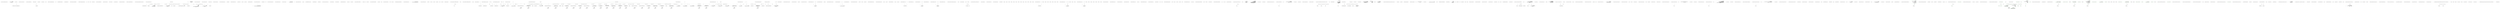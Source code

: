 digraph  {
n0 [cluster="Hangfire.SqlServer.Tests.CountersAggregatorFacts.CountersAggregatorExecutesProperly()", label="Entry Hangfire.SqlServer.Tests.CountersAggregatorFacts.CountersAggregatorExecutesProperly()", span="12-12"];
n1 [cluster="Hangfire.SqlServer.Tests.CountersAggregatorFacts.CountersAggregatorExecutesProperly()", label="string createSql = @''\r\ninsert into HangFire.Counter ([Key], [Value], ExpireAt) \r\nvalues ('key', 1, @expireAt)''", span="14-16"];
n2 [cluster="Hangfire.SqlServer.Tests.CountersAggregatorFacts.CountersAggregatorExecutesProperly()", label="var connection = CreateConnection()", span="18-18"];
n3 [cluster="Hangfire.SqlServer.Tests.CountersAggregatorFacts.CountersAggregatorExecutesProperly()", label="connection.Execute(createSql, new { expireAt = DateTime.UtcNow.AddHours(1) })", span="21-21"];
n10 [cluster="Hangfire.SqlServer.Tests.CountersAggregatorFacts.CreateConnection()", label="Entry Hangfire.SqlServer.Tests.CountersAggregatorFacts.CreateConnection()", span="35-35"];
n4 [cluster="Hangfire.SqlServer.Tests.CountersAggregatorFacts.CountersAggregatorExecutesProperly()", label="var aggregator = CreateAggregator(connection)", span="23-23"];
n8 [cluster="Hangfire.SqlServer.Tests.CountersAggregatorFacts.CountersAggregatorExecutesProperly()", label="Assert.Equal(1, connection.Query<int>(@''select count(*) from HangFire.AggregatedCounter'').Single())", span="31-31"];
n11 [cluster="System.DateTime.AddHours(double)", label="Entry System.DateTime.AddHours(double)", span="0-0"];
n12 [cluster="Unk.Execute", label="Entry Unk.Execute", span=""];
n5 [cluster="Hangfire.SqlServer.Tests.CountersAggregatorFacts.CountersAggregatorExecutesProperly()", label="var cts = new CancellationTokenSource()", span="24-24"];
n13 [cluster="Hangfire.SqlServer.Tests.CountersAggregatorFacts.CreateAggregator(SqlConnection)", label="Entry Hangfire.SqlServer.Tests.CountersAggregatorFacts.CreateAggregator(SqlConnection)", span="40-40"];
n7 [cluster="Hangfire.SqlServer.Tests.CountersAggregatorFacts.CountersAggregatorExecutesProperly()", label="aggregator.Execute(cts.Token)", span="28-28"];
n6 [cluster="Hangfire.SqlServer.Tests.CountersAggregatorFacts.CountersAggregatorExecutesProperly()", label="cts.Cancel()", span="25-25"];
n14 [cluster="System.Threading.CancellationTokenSource.CancellationTokenSource()", label="Entry System.Threading.CancellationTokenSource.CancellationTokenSource()", span="0-0"];
n15 [cluster="System.Threading.CancellationTokenSource.Cancel()", label="Entry System.Threading.CancellationTokenSource.Cancel()", span="0-0"];
n16 [cluster="Hangfire.SqlServer.CountersAggregator.Execute(System.Threading.CancellationToken)", label="Entry Hangfire.SqlServer.CountersAggregator.Execute(System.Threading.CancellationToken)", span="42-42"];
n9 [cluster="Hangfire.SqlServer.Tests.CountersAggregatorFacts.CountersAggregatorExecutesProperly()", label="Exit Hangfire.SqlServer.Tests.CountersAggregatorFacts.CountersAggregatorExecutesProperly()", span="12-12"];
n17 [cluster="Unk.>", label="Entry Unk.>", span=""];
n18 [cluster="Unk.Single", label="Entry Unk.Single", span=""];
n19 [cluster="Unk.Equal", label="Entry Unk.Equal", span=""];
n20 [cluster="Hangfire.SqlServer.Tests.CountersAggregatorFacts.CreateConnection()", label="return ConnectionUtils.CreateConnection();", span="37-37"];
n21 [cluster="Hangfire.SqlServer.Tests.CountersAggregatorFacts.CreateConnection()", label="Exit Hangfire.SqlServer.Tests.CountersAggregatorFacts.CreateConnection()", span="35-35"];
n22 [cluster="Hangfire.SqlServer.Tests.ConnectionUtils.CreateConnection()", label="Entry Hangfire.SqlServer.Tests.ConnectionUtils.CreateConnection()", span="37-37"];
n23 [cluster="Hangfire.SqlServer.Tests.CountersAggregatorFacts.CreateAggregator(SqlConnection)", label="var storage = new SqlServerStorage(connection)", span="42-42"];
n24 [cluster="Hangfire.SqlServer.Tests.CountersAggregatorFacts.CreateAggregator(SqlConnection)", label="return new CountersAggregator(storage, TimeSpan.Zero);", span="43-43"];
n26 [cluster="Hangfire.SqlServer.SqlServerStorage.SqlServerStorage(SqlConnection)", label="Entry Hangfire.SqlServer.SqlServerStorage.SqlServerStorage(SqlConnection)", span="93-93"];
n25 [cluster="Hangfire.SqlServer.Tests.CountersAggregatorFacts.CreateAggregator(SqlConnection)", label="Exit Hangfire.SqlServer.Tests.CountersAggregatorFacts.CreateAggregator(SqlConnection)", span="40-40"];
n27 [cluster="Hangfire.SqlServer.CountersAggregator.CountersAggregator(Hangfire.SqlServer.SqlServerStorage, System.TimeSpan)", label="Entry Hangfire.SqlServer.CountersAggregator.CountersAggregator(Hangfire.SqlServer.SqlServerStorage, System.TimeSpan)", span="34-34"];
m1_23 [cluster="HangFire.Server.DequeuedJobsWatcher.RequeueJobIfTimedOut(string, string)", file="IWriteOnlyTransaction.cs", label="_redis.SetEntryInHash(\r\n                    String.Format(''hangfire:job:{0}'', jobId),\r\n                    ''Checked'',\r\n                    JobHelper.ToStringTimestamp(DateTime.UtcNow))", span="74-77"];
m1_18 [cluster="HangFire.Server.DequeuedJobsWatcher.RequeueJobIfTimedOut(string, string)", file="IWriteOnlyTransaction.cs", label="Entry HangFire.Server.DequeuedJobsWatcher.RequeueJobIfTimedOut(string, string)", span="44-44"];
m1_25 [cluster="HangFire.Server.DequeuedJobsWatcher.RequeueJobIfTimedOut(string, string)", file="IWriteOnlyTransaction.cs", label="TryToRequeueTheJob(jobId)", span="86-86"];
m1_26 [cluster="HangFire.Server.DequeuedJobsWatcher.RequeueJobIfTimedOut(string, string)", file="IWriteOnlyTransaction.cs", label="JobFetcher.RemoveFromFetchedQueue(_redis, jobId, queue)", span="87-87"];
m1_22 [cluster="HangFire.Server.DequeuedJobsWatcher.RequeueJobIfTimedOut(string, string)", file="IWriteOnlyTransaction.cs", label="String.IsNullOrEmpty(fetched) && String.IsNullOrEmpty(@checked)", span="54-54"];
m1_24 [cluster="HangFire.Server.DequeuedJobsWatcher.RequeueJobIfTimedOut(string, string)", file="IWriteOnlyTransaction.cs", label="TimedOutByFetchedTime(fetched) || TimedOutByCheckedTime(fetched, @checked)", span="84-84"];
m1_27 [cluster="HangFire.Server.DequeuedJobsWatcher.RequeueJobIfTimedOut(string, string)", file="IWriteOnlyTransaction.cs", label="Exit HangFire.Server.DequeuedJobsWatcher.RequeueJobIfTimedOut(string, string)", span="44-44"];
m1_75 [cluster="System.Threading.Thread.Join()", file="IWriteOnlyTransaction.cs", label="Entry System.Threading.Thread.Join()", span="0-0"];
m1_47 [cluster="HangFire.States.EnqueuedState.EnqueuedState(string, string, string)", file="IWriteOnlyTransaction.cs", label="Entry HangFire.States.EnqueuedState.EnqueuedState(string, string, string)", span="10-10"];
m1_14 [cluster="System.TimeSpan.FromMinutes(double)", file="IWriteOnlyTransaction.cs", label="Entry System.TimeSpan.FromMinutes(double)", span="0-0"];
m1_32 [cluster="Unk.SetEntryInHash", file="IWriteOnlyTransaction.cs", label="Entry Unk.SetEntryInHash", span=""];
m1_28 [cluster="string.Format(string, object)", file="IWriteOnlyTransaction.cs", label="Entry string.Format(string, object)", span="0-0"];
m1_31 [cluster="HangFire.JobHelper.ToStringTimestamp(System.DateTime)", file="IWriteOnlyTransaction.cs", label="Entry HangFire.JobHelper.ToStringTimestamp(System.DateTime)", span="55-55"];
m1_55 [cluster="HangFire.Server.DequeuedJobsWatcher.TimedOutByCheckedTime(string, string)", file="IWriteOnlyTransaction.cs", label="Entry HangFire.Server.DequeuedJobsWatcher.TimedOutByCheckedTime(string, string)", span="127-127"];
m1_56 [cluster="HangFire.Server.DequeuedJobsWatcher.TimedOutByCheckedTime(string, string)", file="IWriteOnlyTransaction.cs", label="!String.IsNullOrEmpty(fetchedTimestamp)", span="132-132"];
m1_58 [cluster="HangFire.Server.DequeuedJobsWatcher.TimedOutByCheckedTime(string, string)", file="IWriteOnlyTransaction.cs", label="return !String.IsNullOrEmpty(checkedTimestamp) &&\r\n                   (DateTime.UtcNow - JobHelper.FromStringTimestamp(checkedTimestamp) > CheckedTimeout);", span="137-138"];
m1_57 [cluster="HangFire.Server.DequeuedJobsWatcher.TimedOutByCheckedTime(string, string)", file="IWriteOnlyTransaction.cs", label="return false;", span="134-134"];
m1_59 [cluster="HangFire.Server.DequeuedJobsWatcher.TimedOutByCheckedTime(string, string)", file="IWriteOnlyTransaction.cs", label="Exit HangFire.Server.DequeuedJobsWatcher.TimedOutByCheckedTime(string, string)", span="127-127"];
m1_4 [cluster="HangFire.Server.DequeuedJobsWatcher.FindAndRequeueTimedOutJobs()", file="IWriteOnlyTransaction.cs", label="Entry HangFire.Server.DequeuedJobsWatcher.FindAndRequeueTimedOutJobs()", span="23-23"];
m1_5 [cluster="HangFire.Server.DequeuedJobsWatcher.FindAndRequeueTimedOutJobs()", file="IWriteOnlyTransaction.cs", label="var queues = _redis.GetAllItemsFromSet(''hangfire:queues'')", span="25-25"];
m1_6 [cluster="HangFire.Server.DequeuedJobsWatcher.FindAndRequeueTimedOutJobs()", file="IWriteOnlyTransaction.cs", label=queues, span="27-27"];
m1_7 [cluster="HangFire.Server.DequeuedJobsWatcher.FindAndRequeueTimedOutJobs()", file="IWriteOnlyTransaction.cs", label="_redis.AcquireLock(\r\n                    String.Format(''hangfire:queue:{0}:dequeued:lock'', queue),\r\n                    TimeSpan.FromMinutes(1))", span="29-31"];
m1_8 [cluster="HangFire.Server.DequeuedJobsWatcher.FindAndRequeueTimedOutJobs()", file="IWriteOnlyTransaction.cs", label="var jobIds = _redis.GetAllItemsFromList(\r\n                        String.Format(''hangfire:queue:{0}:dequeued'', queue))", span="33-34"];
m1_10 [cluster="HangFire.Server.DequeuedJobsWatcher.FindAndRequeueTimedOutJobs()", file="IWriteOnlyTransaction.cs", label="RequeueJobIfTimedOut(jobId, queue)", span="38-38"];
m1_9 [cluster="HangFire.Server.DequeuedJobsWatcher.FindAndRequeueTimedOutJobs()", file="IWriteOnlyTransaction.cs", label=jobIds, span="36-36"];
m1_11 [cluster="HangFire.Server.DequeuedJobsWatcher.FindAndRequeueTimedOutJobs()", file="IWriteOnlyTransaction.cs", label="Exit HangFire.Server.DequeuedJobsWatcher.FindAndRequeueTimedOutJobs()", span="23-23"];
m1_45 [cluster="Unk.TryToGetQueue", file="IWriteOnlyTransaction.cs", label="Entry Unk.TryToGetQueue", span=""];
m1_49 [cluster="HangFire.States.FailedState.FailedState(string, string, System.Exception)", file="IWriteOnlyTransaction.cs", label="Entry HangFire.States.FailedState.FailedState(string, string, System.Exception)", span="10-10"];
m1_68 [cluster="System.Threading.Thread.Sleep(System.TimeSpan)", file="IWriteOnlyTransaction.cs", label="Entry System.Threading.Thread.Sleep(System.TimeSpan)", span="0-0"];
m1_74 [cluster="System.Threading.Thread.Interrupt()", file="IWriteOnlyTransaction.cs", label="Entry System.Threading.Thread.Interrupt()", span="0-0"];
m1_36 [cluster="HangFire.Server.JobFetcher.RemoveFromFetchedQueue(IRedisClient, string, string)", file="IWriteOnlyTransaction.cs", label="Entry HangFire.Server.JobFetcher.RemoveFromFetchedQueue(IRedisClient, string, string)", span="84-84"];
m1_0 [cluster="HangFire.Server.DequeuedJobsWatcher.Dispose()", file="IWriteOnlyTransaction.cs", label="Entry HangFire.Server.DequeuedJobsWatcher.Dispose()", span="18-18"];
m1_1 [cluster="HangFire.Server.DequeuedJobsWatcher.Dispose()", file="IWriteOnlyTransaction.cs", label="_redis.Dispose()", span="20-20"];
m1_2 [cluster="HangFire.Server.DequeuedJobsWatcher.Dispose()", file="IWriteOnlyTransaction.cs", label="Exit HangFire.Server.DequeuedJobsWatcher.Dispose()", span="18-18"];
m1_50 [cluster="System.InvalidOperationException.InvalidOperationException(string)", file="IWriteOnlyTransaction.cs", label="Entry System.InvalidOperationException.InvalidOperationException(string)", span="0-0"];
m1_33 [cluster="Unk.TimedOutByFetchedTime", file="IWriteOnlyTransaction.cs", label="Entry Unk.TimedOutByFetchedTime", span=""];
m1_34 [cluster="Unk.TimedOutByCheckedTime", file="IWriteOnlyTransaction.cs", label="Entry Unk.TimedOutByCheckedTime", span=""];
m1_60 [cluster="HangFire.Server.DequeuedJobsWatcher.HangFire.Server.IThreadWrappable.Work()", file="IWriteOnlyTransaction.cs", label="Entry HangFire.Server.DequeuedJobsWatcher.HangFire.Server.IThreadWrappable.Work()", span="141-141"];
m1_61 [cluster="HangFire.Server.DequeuedJobsWatcher.HangFire.Server.IThreadWrappable.Work()", file="IWriteOnlyTransaction.cs", label=true, span="145-145"];
m1_62 [cluster="HangFire.Server.DequeuedJobsWatcher.HangFire.Server.IThreadWrappable.Work()", file="IWriteOnlyTransaction.cs", label="FindAndRequeueTimedOutJobs()", span="147-147"];
m1_64 [cluster="HangFire.Server.DequeuedJobsWatcher.HangFire.Server.IThreadWrappable.Work()", file="IWriteOnlyTransaction.cs", label=ThreadInterruptedException, span="151-151"];
m1_65 [cluster="HangFire.Server.DequeuedJobsWatcher.HangFire.Server.IThreadWrappable.Work()", file="IWriteOnlyTransaction.cs", label=Exception, span="154-154"];
m1_63 [cluster="HangFire.Server.DequeuedJobsWatcher.HangFire.Server.IThreadWrappable.Work()", file="IWriteOnlyTransaction.cs", label="Thread.Sleep(SleepTimeout)", span="148-148"];
m1_66 [cluster="HangFire.Server.DequeuedJobsWatcher.HangFire.Server.IThreadWrappable.Work()", file="IWriteOnlyTransaction.cs", label="_logger.Fatal(\r\n                    ''Unexpected exception caught in the timed out jobs thread. Timed out jobs will not be re-queued.'',\r\n                    ex)", span="156-158"];
m1_67 [cluster="HangFire.Server.DequeuedJobsWatcher.HangFire.Server.IThreadWrappable.Work()", file="IWriteOnlyTransaction.cs", label="Exit HangFire.Server.DequeuedJobsWatcher.HangFire.Server.IThreadWrappable.Work()", span="141-141"];
m1_46 [cluster="string.IsNullOrEmpty(string)", file="IWriteOnlyTransaction.cs", label="Entry string.IsNullOrEmpty(string)", span="0-0"];
m1_3 [cluster="Unk.Dispose", file="IWriteOnlyTransaction.cs", label="Entry Unk.Dispose", span=""];
m1_35 [cluster="HangFire.Server.DequeuedJobsWatcher.TryToRequeueTheJob(string)", file="IWriteOnlyTransaction.cs", label="Entry HangFire.Server.DequeuedJobsWatcher.TryToRequeueTheJob(string)", span="92-92"];
m1_37 [cluster="HangFire.Server.DequeuedJobsWatcher.TryToRequeueTheJob(string)", file="IWriteOnlyTransaction.cs", label="var jobType = _redis.GetValueFromHash(\r\n                String.Format(''hangfire:job:{0}'', jobId),\r\n                ''Type'')", span="94-96"];
m1_41 [cluster="HangFire.Server.DequeuedJobsWatcher.TryToRequeueTheJob(string)", file="IWriteOnlyTransaction.cs", label="JobState.Apply(\r\n                    _redis,\r\n                    new EnqueuedState(jobId, ''Requeued due to time out'', queue),\r\n                    recoverFromStates)", span="104-107"];
m1_42 [cluster="HangFire.Server.DequeuedJobsWatcher.TryToRequeueTheJob(string)", file="IWriteOnlyTransaction.cs", label="JobState.Apply(\r\n                    _redis,\r\n                    new FailedState(\r\n                        jobId,\r\n                        ''Failed to re-queue the job.'',\r\n                        new InvalidOperationException(String.Format(''Could not find type '{0}'.'', jobType))),\r\n                    recoverFromStates)", span="111-117"];
m1_38 [cluster="HangFire.Server.DequeuedJobsWatcher.TryToRequeueTheJob(string)", file="IWriteOnlyTransaction.cs", label="var queue = JobHelper.TryToGetQueue(jobType)", span="98-98"];
m1_39 [cluster="HangFire.Server.DequeuedJobsWatcher.TryToRequeueTheJob(string)", file="IWriteOnlyTransaction.cs", label="var recoverFromStates = new[] { EnqueuedState.Name, ProcessingState.Name }", span="100-100"];
m1_40 [cluster="HangFire.Server.DequeuedJobsWatcher.TryToRequeueTheJob(string)", file="IWriteOnlyTransaction.cs", label="!String.IsNullOrEmpty(queue)", span="102-102"];
m1_43 [cluster="HangFire.Server.DequeuedJobsWatcher.TryToRequeueTheJob(string)", file="IWriteOnlyTransaction.cs", label="Exit HangFire.Server.DequeuedJobsWatcher.TryToRequeueTheJob(string)", span="92-92"];
m1_69 [cluster="Unk.Fatal", file="IWriteOnlyTransaction.cs", label="Entry Unk.Fatal", span=""];
m1_16 [cluster="Unk.GetAllItemsFromList", file="IWriteOnlyTransaction.cs", label="Entry Unk.GetAllItemsFromList", span=""];
m1_48 [cluster="HangFire.States.JobState.Apply(IRedisClient, HangFire.States.JobState, params string[])", file="IWriteOnlyTransaction.cs", label="Entry HangFire.States.JobState.Apply(IRedisClient, HangFire.States.JobState, params string[])", span="47-47"];
m1_51 [cluster="HangFire.Server.DequeuedJobsWatcher.TimedOutByFetchedTime(string)", file="IWriteOnlyTransaction.cs", label="Entry HangFire.Server.DequeuedJobsWatcher.TimedOutByFetchedTime(string)", span="121-121"];
m1_52 [cluster="HangFire.Server.DequeuedJobsWatcher.TimedOutByFetchedTime(string)", file="IWriteOnlyTransaction.cs", label="return !String.IsNullOrEmpty(fetchedTimestamp) &&\r\n                   (DateTime.UtcNow - JobHelper.FromStringTimestamp(fetchedTimestamp) > JobTimeout);", span="123-124"];
m1_53 [cluster="HangFire.Server.DequeuedJobsWatcher.TimedOutByFetchedTime(string)", file="IWriteOnlyTransaction.cs", label="Exit HangFire.Server.DequeuedJobsWatcher.TimedOutByFetchedTime(string)", span="121-121"];
m1_44 [cluster="Unk.GetValueFromHash", file="IWriteOnlyTransaction.cs", label="Entry Unk.GetValueFromHash", span=""];
m1_12 [cluster="Unk.GetAllItemsFromSet", file="IWriteOnlyTransaction.cs", label="Entry Unk.GetAllItemsFromSet", span=""];
m1_30 [cluster="Unk.IsNullOrEmpty", file="IWriteOnlyTransaction.cs", label="Entry Unk.IsNullOrEmpty", span=""];
m1_17 [cluster="Unk.RequeueJobIfTimedOut", file="IWriteOnlyTransaction.cs", label="Entry Unk.RequeueJobIfTimedOut", span=""];
m1_13 [cluster="Unk.Format", file="IWriteOnlyTransaction.cs", label="Entry Unk.Format", span=""];
m1_29 [cluster="Unk.GetValuesFromHash", file="IWriteOnlyTransaction.cs", label="Entry Unk.GetValuesFromHash", span=""];
m1_54 [cluster="HangFire.JobHelper.FromStringTimestamp(string)", file="IWriteOnlyTransaction.cs", label="Entry HangFire.JobHelper.FromStringTimestamp(string)", span="60-60"];
m1_70 [cluster="HangFire.Server.DequeuedJobsWatcher.HangFire.Server.IThreadWrappable.Dispose(System.Threading.Thread)", file="IWriteOnlyTransaction.cs", label="Entry HangFire.Server.DequeuedJobsWatcher.HangFire.Server.IThreadWrappable.Dispose(System.Threading.Thread)", span="162-162"];
m1_71 [cluster="HangFire.Server.DequeuedJobsWatcher.HangFire.Server.IThreadWrappable.Dispose(System.Threading.Thread)", file="IWriteOnlyTransaction.cs", label="thread.Interrupt()", span="164-164"];
m1_72 [cluster="HangFire.Server.DequeuedJobsWatcher.HangFire.Server.IThreadWrappable.Dispose(System.Threading.Thread)", file="IWriteOnlyTransaction.cs", label="thread.Join()", span="165-165"];
m1_73 [cluster="HangFire.Server.DequeuedJobsWatcher.HangFire.Server.IThreadWrappable.Dispose(System.Threading.Thread)", file="IWriteOnlyTransaction.cs", label="Exit HangFire.Server.DequeuedJobsWatcher.HangFire.Server.IThreadWrappable.Dispose(System.Threading.Thread)", span="162-162"];
m1_15 [cluster="Unk.AcquireLock", file="IWriteOnlyTransaction.cs", label="Entry Unk.AcquireLock", span=""];
m1_76 [file="IWriteOnlyTransaction.cs", label="HangFire.Server.DequeuedJobsWatcher", span=""];
m2_6 [cluster="HangFire.Redis.RedisWriteOnlyTransaction.Dispose()", file="RedisWriteOnlyTransaction.cs", label="Entry HangFire.Redis.RedisWriteOnlyTransaction.Dispose()", span="36-36"];
m2_7 [cluster="HangFire.Redis.RedisWriteOnlyTransaction.Dispose()", file="RedisWriteOnlyTransaction.cs", label="_transaction.Dispose()", span="38-38"];
m2_8 [cluster="HangFire.Redis.RedisWriteOnlyTransaction.Dispose()", file="RedisWriteOnlyTransaction.cs", label="Exit HangFire.Redis.RedisWriteOnlyTransaction.Dispose()", span="36-36"];
m2_128 [cluster="HangFire.Redis.RedisWriteOnlyTransaction.DecrementCounter(string, System.TimeSpan)", file="RedisWriteOnlyTransaction.cs", label="_transaction.QueueCommand(x => x.ExpireEntryIn(RedisStorage.Prefix + key, expireIn))", span="158-158"];
m2_126 [cluster="HangFire.Redis.RedisWriteOnlyTransaction.DecrementCounter(string, System.TimeSpan)", file="RedisWriteOnlyTransaction.cs", label="Entry HangFire.Redis.RedisWriteOnlyTransaction.DecrementCounter(string, System.TimeSpan)", span="155-155"];
m2_127 [cluster="HangFire.Redis.RedisWriteOnlyTransaction.DecrementCounter(string, System.TimeSpan)", file="RedisWriteOnlyTransaction.cs", label="_transaction.QueueCommand(x => x.DecrementValue(RedisStorage.Prefix + key))", span="157-157"];
m2_129 [cluster="HangFire.Redis.RedisWriteOnlyTransaction.DecrementCounter(string, System.TimeSpan)", file="RedisWriteOnlyTransaction.cs", label="Exit HangFire.Redis.RedisWriteOnlyTransaction.DecrementCounter(string, System.TimeSpan)", span="155-155"];
m2_5 [cluster="System.ArgumentNullException.ArgumentNullException(string)", file="RedisWriteOnlyTransaction.cs", label="Entry System.ArgumentNullException.ArgumentNullException(string)", span="0-0"];
m2_90 [cluster="Unk.EnqueueItemOnList", file="RedisWriteOnlyTransaction.cs", label="Entry Unk.EnqueueItemOnList", span=""];
m2_65 [cluster="System.Collections.Generic.Dictionary<TKey, TValue>.Add(TKey, TValue)", file="RedisWriteOnlyTransaction.cs", label="Entry System.Collections.Generic.Dictionary<TKey, TValue>.Add(TKey, TValue)", span="0-0"];
m2_156 [cluster="HangFire.Redis.RedisWriteOnlyTransaction.InsertToList(string, string)", file="RedisWriteOnlyTransaction.cs", label="Entry HangFire.Redis.RedisWriteOnlyTransaction.InsertToList(string, string)", span="179-179"];
m2_157 [cluster="HangFire.Redis.RedisWriteOnlyTransaction.InsertToList(string, string)", file="RedisWriteOnlyTransaction.cs", label="_transaction.QueueCommand(x => x.EnqueueItemOnList(\r\n                RedisStorage.Prefix + key, value))", span="181-182"];
m2_158 [cluster="HangFire.Redis.RedisWriteOnlyTransaction.InsertToList(string, string)", file="RedisWriteOnlyTransaction.cs", label="Exit HangFire.Redis.RedisWriteOnlyTransaction.InsertToList(string, string)", span="179-179"];
m2_78 [cluster="Unk.SetRangeInHash", file="RedisWriteOnlyTransaction.cs", label="Entry Unk.SetRangeInHash", span=""];
m2_111 [cluster="HangFire.Redis.RedisWriteOnlyTransaction.IncrementCounter(string, System.TimeSpan)", file="RedisWriteOnlyTransaction.cs", label="_transaction.QueueCommand(x => x.ExpireEntryIn(RedisStorage.Prefix + key, expireIn))", span="147-147"];
m2_109 [cluster="HangFire.Redis.RedisWriteOnlyTransaction.IncrementCounter(string, System.TimeSpan)", file="RedisWriteOnlyTransaction.cs", label="Entry HangFire.Redis.RedisWriteOnlyTransaction.IncrementCounter(string, System.TimeSpan)", span="144-144"];
m2_110 [cluster="HangFire.Redis.RedisWriteOnlyTransaction.IncrementCounter(string, System.TimeSpan)", file="RedisWriteOnlyTransaction.cs", label="_transaction.QueueCommand(x => x.IncrementValue(RedisStorage.Prefix + key))", span="146-146"];
m2_112 [cluster="HangFire.Redis.RedisWriteOnlyTransaction.IncrementCounter(string, System.TimeSpan)", file="RedisWriteOnlyTransaction.cs", label="Exit HangFire.Redis.RedisWriteOnlyTransaction.IncrementCounter(string, System.TimeSpan)", span="144-144"];
m2_169 [cluster="HangFire.Redis.RedisWriteOnlyTransaction.TrimList(string, int, int)", file="RedisWriteOnlyTransaction.cs", label="Entry HangFire.Redis.RedisWriteOnlyTransaction.TrimList(string, int, int)", span="191-191"];
m2_170 [cluster="HangFire.Redis.RedisWriteOnlyTransaction.TrimList(string, int, int)", file="RedisWriteOnlyTransaction.cs", label="_transaction.QueueCommand(x => x.TrimList(\r\n                RedisStorage.Prefix + key, keepStartingFrom, keepEndingAt))", span="194-195"];
m2_171 [cluster="HangFire.Redis.RedisWriteOnlyTransaction.TrimList(string, int, int)", file="RedisWriteOnlyTransaction.cs", label="Exit HangFire.Redis.RedisWriteOnlyTransaction.TrimList(string, int, int)", span="191-191"];
m2_55 [cluster="HangFire.Redis.RedisWriteOnlyTransaction.SetJobState(string, HangFire.States.State)", file="RedisWriteOnlyTransaction.cs", label="_transaction.QueueCommand(x => x.RemoveEntry(\r\n                String.Format(RedisStorage.Prefix + ''job:{0}:state'', jobId)))", span="94-95"];
m2_53 [cluster="HangFire.Redis.RedisWriteOnlyTransaction.SetJobState(string, HangFire.States.State)", file="RedisWriteOnlyTransaction.cs", label="Entry HangFire.Redis.RedisWriteOnlyTransaction.SetJobState(string, HangFire.States.State)", span="87-87"];
m2_54 [cluster="HangFire.Redis.RedisWriteOnlyTransaction.SetJobState(string, HangFire.States.State)", file="RedisWriteOnlyTransaction.cs", label="_transaction.QueueCommand(x => x.SetEntryInHash(\r\n                String.Format(RedisStorage.Prefix + ''job:{0}'', jobId),\r\n                ''State'',\r\n                state.Name))", span="89-92"];
m2_56 [cluster="HangFire.Redis.RedisWriteOnlyTransaction.SetJobState(string, HangFire.States.State)", file="RedisWriteOnlyTransaction.cs", label="var storedData = new Dictionary<string, string>(state.SerializeData())", span="101-101"];
m2_57 [cluster="HangFire.Redis.RedisWriteOnlyTransaction.SetJobState(string, HangFire.States.State)", file="RedisWriteOnlyTransaction.cs", label="storedData.Add(''State'', state.Name)", span="102-102"];
m2_58 [cluster="HangFire.Redis.RedisWriteOnlyTransaction.SetJobState(string, HangFire.States.State)", file="RedisWriteOnlyTransaction.cs", label="state.Reason != null", span="104-104"];
m2_59 [cluster="HangFire.Redis.RedisWriteOnlyTransaction.SetJobState(string, HangFire.States.State)", file="RedisWriteOnlyTransaction.cs", label="storedData.Add(''Reason'', state.Reason)", span="106-106"];
m2_60 [cluster="HangFire.Redis.RedisWriteOnlyTransaction.SetJobState(string, HangFire.States.State)", file="RedisWriteOnlyTransaction.cs", label="_transaction.QueueCommand(x => x.SetRangeInHash(\r\n                String.Format(RedisStorage.Prefix + ''job:{0}:state'', jobId),\r\n                storedData))", span="109-111"];
m2_61 [cluster="HangFire.Redis.RedisWriteOnlyTransaction.SetJobState(string, HangFire.States.State)", file="RedisWriteOnlyTransaction.cs", label="AddJobState(jobId, state)", span="113-113"];
m2_62 [cluster="HangFire.Redis.RedisWriteOnlyTransaction.SetJobState(string, HangFire.States.State)", file="RedisWriteOnlyTransaction.cs", label="Exit HangFire.Redis.RedisWriteOnlyTransaction.SetJobState(string, HangFire.States.State)", span="87-87"];
m2_70 [cluster="Unk.SetEntryInHash", file="RedisWriteOnlyTransaction.cs", label="Entry Unk.SetEntryInHash", span=""];
m2_98 [cluster="Unk.AddItemToSet", file="RedisWriteOnlyTransaction.cs", label="Entry Unk.AddItemToSet", span=""];
m2_30 [cluster="string.Format(string, object)", file="RedisWriteOnlyTransaction.cs", label="Entry string.Format(string, object)", span="0-0"];
m2_188 [cluster="HangFire.Redis.RedisWriteOnlyTransaction.ExpireValue(string, System.TimeSpan)", file="RedisWriteOnlyTransaction.cs", label="Entry HangFire.Redis.RedisWriteOnlyTransaction.ExpireValue(string, System.TimeSpan)", span="209-209"];
m2_190 [cluster="HangFire.Redis.RedisWriteOnlyTransaction.ExpireValue(string, System.TimeSpan)", file="RedisWriteOnlyTransaction.cs", label="Exit HangFire.Redis.RedisWriteOnlyTransaction.ExpireValue(string, System.TimeSpan)", span="209-209"];
m2_74 [cluster="Unk.RemoveEntry", file="RedisWriteOnlyTransaction.cs", label="Entry Unk.RemoveEntry", span=""];
m2_108 [cluster="Unk.IncrementValue", file="RedisWriteOnlyTransaction.cs", label="Entry Unk.IncrementValue", span=""];
m2_38 [cluster="HangFire.Redis.RedisWriteOnlyTransaction.PersistJob(string)", file="RedisWriteOnlyTransaction.cs", label="Entry HangFire.Redis.RedisWriteOnlyTransaction.PersistJob(string)", span="77-77"];
m2_39 [cluster="HangFire.Redis.RedisWriteOnlyTransaction.PersistJob(string)", file="RedisWriteOnlyTransaction.cs", label="_transaction.QueueCommand(x => ((IRedisNativeClient)x).Persist(\r\n                String.Format(RedisStorage.Prefix + ''job:{0}'', jobId)))", span="79-80"];
m2_40 [cluster="HangFire.Redis.RedisWriteOnlyTransaction.PersistJob(string)", file="RedisWriteOnlyTransaction.cs", label="_transaction.QueueCommand(x => ((IRedisNativeClient)x).Persist(\r\n                String.Format(RedisStorage.Prefix + ''job:{0}:history'', jobId)))", span="81-82"];
m2_41 [cluster="HangFire.Redis.RedisWriteOnlyTransaction.PersistJob(string)", file="RedisWriteOnlyTransaction.cs", label="_transaction.QueueCommand(x => ((IRedisNativeClient)x).Persist(\r\n                String.Format(RedisStorage.Prefix + ''job:{0}:state'', jobId)))", span="83-84"];
m2_42 [cluster="HangFire.Redis.RedisWriteOnlyTransaction.PersistJob(string)", file="RedisWriteOnlyTransaction.cs", label="Exit HangFire.Redis.RedisWriteOnlyTransaction.PersistJob(string)", span="77-77"];
m2_31 [cluster="Unk.ExpireEntryIn", file="RedisWriteOnlyTransaction.cs", label="Entry Unk.ExpireEntryIn", span=""];
m2_142 [cluster="Unk.AddItemToSortedSet", file="RedisWriteOnlyTransaction.cs", label="Entry Unk.AddItemToSortedSet", span=""];
m2_119 [cluster="HangFire.Redis.RedisWriteOnlyTransaction.DecrementCounter(string)", file="RedisWriteOnlyTransaction.cs", label="Entry HangFire.Redis.RedisWriteOnlyTransaction.DecrementCounter(string)", span="150-150"];
m2_120 [cluster="HangFire.Redis.RedisWriteOnlyTransaction.DecrementCounter(string)", file="RedisWriteOnlyTransaction.cs", label="_transaction.QueueCommand(x => x.DecrementValue(RedisStorage.Prefix + key))", span="152-152"];
m2_121 [cluster="HangFire.Redis.RedisWriteOnlyTransaction.DecrementCounter(string)", file="RedisWriteOnlyTransaction.cs", label="Exit HangFire.Redis.RedisWriteOnlyTransaction.DecrementCounter(string)", span="150-150"];
m2_136 [cluster="HangFire.Redis.RedisWriteOnlyTransaction.AddToSet(string, string)", file="RedisWriteOnlyTransaction.cs", label="Entry HangFire.Redis.RedisWriteOnlyTransaction.AddToSet(string, string)", span="161-161"];
m2_137 [cluster="HangFire.Redis.RedisWriteOnlyTransaction.AddToSet(string, string)", file="RedisWriteOnlyTransaction.cs", label="_transaction.QueueCommand(x => x.AddItemToSortedSet(\r\n                RedisStorage.Prefix + key, value))", span="163-164"];
m2_138 [cluster="HangFire.Redis.RedisWriteOnlyTransaction.AddToSet(string, string)", file="RedisWriteOnlyTransaction.cs", label="Exit HangFire.Redis.RedisWriteOnlyTransaction.AddToSet(string, string)", span="161-161"];
m2_149 [cluster="HangFire.Redis.RedisWriteOnlyTransaction.RemoveFromSet(string, string)", file="RedisWriteOnlyTransaction.cs", label="Entry HangFire.Redis.RedisWriteOnlyTransaction.RemoveFromSet(string, string)", span="173-173"];
m2_150 [cluster="HangFire.Redis.RedisWriteOnlyTransaction.RemoveFromSet(string, string)", file="RedisWriteOnlyTransaction.cs", label="_transaction.QueueCommand(x => x.RemoveItemFromSortedSet(\r\n                RedisStorage.Prefix + key, value))", span="175-176"];
m2_151 [cluster="HangFire.Redis.RedisWriteOnlyTransaction.RemoveFromSet(string, string)", file="RedisWriteOnlyTransaction.cs", label="Exit HangFire.Redis.RedisWriteOnlyTransaction.RemoveFromSet(string, string)", span="173-173"];
m2_63 [cluster="System.Collections.Generic.Dictionary<TKey, TValue>.Dictionary(System.Collections.Generic.IDictionary<TKey, TValue>)", file="RedisWriteOnlyTransaction.cs", label="Entry System.Collections.Generic.Dictionary<TKey, TValue>.Dictionary(System.Collections.Generic.IDictionary<TKey, TValue>)", span="0-0"];
m2_9 [cluster="Unk.Dispose", file="RedisWriteOnlyTransaction.cs", label="Entry Unk.Dispose", span=""];
m2_10 [cluster="HangFire.Redis.RedisWriteOnlyTransaction.Commit()", file="RedisWriteOnlyTransaction.cs", label="Entry HangFire.Redis.RedisWriteOnlyTransaction.Commit()", span="41-41"];
m2_11 [cluster="HangFire.Redis.RedisWriteOnlyTransaction.Commit()", file="RedisWriteOnlyTransaction.cs", label="!_transaction.Commit()", span="43-43"];
m2_12 [cluster="HangFire.Redis.RedisWriteOnlyTransaction.Commit()", file="RedisWriteOnlyTransaction.cs", label="int replayCount = 1", span="49-49"];
m2_13 [cluster="HangFire.Redis.RedisWriteOnlyTransaction.Commit()", file="RedisWriteOnlyTransaction.cs", label="int maxReplayCount = 3", span="50-50"];
m2_15 [cluster="HangFire.Redis.RedisWriteOnlyTransaction.Commit()", file="RedisWriteOnlyTransaction.cs", label="replayCount++ >= maxReplayCount", span="54-54"];
m2_14 [cluster="HangFire.Redis.RedisWriteOnlyTransaction.Commit()", file="RedisWriteOnlyTransaction.cs", label="!_transaction.Replay()", span="52-52"];
m2_16 [cluster="HangFire.Redis.RedisWriteOnlyTransaction.Commit()", file="RedisWriteOnlyTransaction.cs", label="throw new RedisException(''Transaction commit was failed due to WATCH condition failure. Retry attempts exceeded.'');", span="56-56"];
m2_17 [cluster="HangFire.Redis.RedisWriteOnlyTransaction.Commit()", file="RedisWriteOnlyTransaction.cs", label="Exit HangFire.Redis.RedisWriteOnlyTransaction.Commit()", span="41-41"];
m2_176 [cluster="HangFire.Redis.RedisWriteOnlyTransaction.IncrementValue(string)", file="RedisWriteOnlyTransaction.cs", label="Entry HangFire.Redis.RedisWriteOnlyTransaction.IncrementValue(string)", span="198-198"];
m2_178 [cluster="HangFire.Redis.RedisWriteOnlyTransaction.IncrementValue(string)", file="RedisWriteOnlyTransaction.cs", label="Exit HangFire.Redis.RedisWriteOnlyTransaction.IncrementValue(string)", span="198-198"];
m2_64 [cluster="HangFire.States.State.SerializeData()", file="RedisWriteOnlyTransaction.cs", label="Entry HangFire.States.State.SerializeData()", span="27-27"];
m2_191 [cluster="lambda expression", file="RedisWriteOnlyTransaction.cs", label="Entry lambda expression", span="211-212"];
m2_28 [cluster="lambda expression", file="RedisWriteOnlyTransaction.cs", label="x.ExpireEntryIn(\r\n                String.Format(RedisStorage.Prefix + ''job:{0}'', jobId),\r\n                expireIn)", span="64-66"];
m2_33 [cluster="lambda expression", file="RedisWriteOnlyTransaction.cs", label="x.ExpireEntryIn(\r\n                String.Format(RedisStorage.Prefix + ''job:{0}:history'', jobId),\r\n                expireIn)", span="68-70"];
m2_36 [cluster="lambda expression", file="RedisWriteOnlyTransaction.cs", label="x.ExpireEntryIn(\r\n                String.Format(RedisStorage.Prefix + ''job:{0}:state'', jobId),\r\n                expireIn)", span="72-74"];
m2_27 [cluster="lambda expression", file="RedisWriteOnlyTransaction.cs", label="Entry lambda expression", span="64-66"];
m2_32 [cluster="lambda expression", file="RedisWriteOnlyTransaction.cs", label="Entry lambda expression", span="68-70"];
m2_35 [cluster="lambda expression", file="RedisWriteOnlyTransaction.cs", label="Entry lambda expression", span="72-74"];
m2_29 [cluster="lambda expression", file="RedisWriteOnlyTransaction.cs", label="Exit lambda expression", span="64-66"];
m2_34 [cluster="lambda expression", file="RedisWriteOnlyTransaction.cs", label="Exit lambda expression", span="68-70"];
m2_37 [cluster="lambda expression", file="RedisWriteOnlyTransaction.cs", label="Exit lambda expression", span="72-74"];
m2_44 [cluster="lambda expression", file="RedisWriteOnlyTransaction.cs", label="((IRedisNativeClient)x).Persist(\r\n                String.Format(RedisStorage.Prefix + ''job:{0}'', jobId))", span="79-80"];
m2_48 [cluster="lambda expression", file="RedisWriteOnlyTransaction.cs", label="((IRedisNativeClient)x).Persist(\r\n                String.Format(RedisStorage.Prefix + ''job:{0}:history'', jobId))", span="81-82"];
m2_51 [cluster="lambda expression", file="RedisWriteOnlyTransaction.cs", label="((IRedisNativeClient)x).Persist(\r\n                String.Format(RedisStorage.Prefix + ''job:{0}:state'', jobId))", span="83-84"];
m2_43 [cluster="lambda expression", file="RedisWriteOnlyTransaction.cs", label="Entry lambda expression", span="79-80"];
m2_47 [cluster="lambda expression", file="RedisWriteOnlyTransaction.cs", label="Entry lambda expression", span="81-82"];
m2_50 [cluster="lambda expression", file="RedisWriteOnlyTransaction.cs", label="Entry lambda expression", span="83-84"];
m2_45 [cluster="lambda expression", file="RedisWriteOnlyTransaction.cs", label="Exit lambda expression", span="79-80"];
m2_49 [cluster="lambda expression", file="RedisWriteOnlyTransaction.cs", label="Exit lambda expression", span="81-82"];
m2_52 [cluster="lambda expression", file="RedisWriteOnlyTransaction.cs", label="Exit lambda expression", span="83-84"];
m2_68 [cluster="lambda expression", file="RedisWriteOnlyTransaction.cs", label="x.SetEntryInHash(\r\n                String.Format(RedisStorage.Prefix + ''job:{0}'', jobId),\r\n                ''State'',\r\n                state.Name)", span="89-92"];
m2_72 [cluster="lambda expression", file="RedisWriteOnlyTransaction.cs", label="x.RemoveEntry(\r\n                String.Format(RedisStorage.Prefix + ''job:{0}:state'', jobId))", span="94-95"];
m2_76 [cluster="lambda expression", file="RedisWriteOnlyTransaction.cs", label="x.SetRangeInHash(\r\n                String.Format(RedisStorage.Prefix + ''job:{0}:state'', jobId),\r\n                storedData)", span="109-111"];
m2_67 [cluster="lambda expression", file="RedisWriteOnlyTransaction.cs", label="Entry lambda expression", span="89-92"];
m2_71 [cluster="lambda expression", file="RedisWriteOnlyTransaction.cs", label="Entry lambda expression", span="94-95"];
m2_75 [cluster="lambda expression", file="RedisWriteOnlyTransaction.cs", label="Entry lambda expression", span="109-111"];
m2_69 [cluster="lambda expression", file="RedisWriteOnlyTransaction.cs", label="Exit lambda expression", span="89-92"];
m2_73 [cluster="lambda expression", file="RedisWriteOnlyTransaction.cs", label="Exit lambda expression", span="94-95"];
m2_77 [cluster="lambda expression", file="RedisWriteOnlyTransaction.cs", label="Exit lambda expression", span="109-111"];
m2_87 [cluster="lambda expression", file="RedisWriteOnlyTransaction.cs", label="x.EnqueueItemOnList(\r\n                String.Format(RedisStorage.Prefix + ''job:{0}:history'', jobId),\r\n                JobHelper.ToJson(storedData))", span="125-127"];
m2_86 [cluster="lambda expression", file="RedisWriteOnlyTransaction.cs", label="Entry lambda expression", span="125-127"];
m2_88 [cluster="lambda expression", file="RedisWriteOnlyTransaction.cs", label="Exit lambda expression", span="125-127"];
m2_96 [cluster="lambda expression", file="RedisWriteOnlyTransaction.cs", label="x.AddItemToSet(\r\n                RedisStorage.Prefix + ''queues'', queue)", span="132-133"];
m2_100 [cluster="lambda expression", file="RedisWriteOnlyTransaction.cs", label="x.EnqueueItemOnList(\r\n                String.Format(RedisStorage.Prefix + ''queue:{0}'', queue), jobId)", span="135-136"];
m2_95 [cluster="lambda expression", file="RedisWriteOnlyTransaction.cs", label="Entry lambda expression", span="132-133"];
m2_99 [cluster="lambda expression", file="RedisWriteOnlyTransaction.cs", label="Entry lambda expression", span="135-136"];
m2_97 [cluster="lambda expression", file="RedisWriteOnlyTransaction.cs", label="Exit lambda expression", span="132-133"];
m2_101 [cluster="lambda expression", file="RedisWriteOnlyTransaction.cs", label="Exit lambda expression", span="135-136"];
m2_106 [cluster="lambda expression", file="RedisWriteOnlyTransaction.cs", label="x.IncrementValue(RedisStorage.Prefix + key)", span="141-141"];
m2_105 [cluster="lambda expression", file="RedisWriteOnlyTransaction.cs", label="Entry lambda expression", span="141-141"];
m2_107 [cluster="lambda expression", file="RedisWriteOnlyTransaction.cs", label="Exit lambda expression", span="141-141"];
m2_114 [cluster="lambda expression", file="RedisWriteOnlyTransaction.cs", label="x.IncrementValue(RedisStorage.Prefix + key)", span="146-146"];
m2_117 [cluster="lambda expression", file="RedisWriteOnlyTransaction.cs", label="x.ExpireEntryIn(RedisStorage.Prefix + key, expireIn)", span="147-147"];
m2_113 [cluster="lambda expression", file="RedisWriteOnlyTransaction.cs", label="Entry lambda expression", span="146-146"];
m2_116 [cluster="lambda expression", file="RedisWriteOnlyTransaction.cs", label="Entry lambda expression", span="147-147"];
m2_115 [cluster="lambda expression", file="RedisWriteOnlyTransaction.cs", label="Exit lambda expression", span="146-146"];
m2_118 [cluster="lambda expression", file="RedisWriteOnlyTransaction.cs", label="Exit lambda expression", span="147-147"];
m2_123 [cluster="lambda expression", file="RedisWriteOnlyTransaction.cs", label="x.DecrementValue(RedisStorage.Prefix + key)", span="152-152"];
m2_122 [cluster="lambda expression", file="RedisWriteOnlyTransaction.cs", label="Entry lambda expression", span="152-152"];
m2_124 [cluster="lambda expression", file="RedisWriteOnlyTransaction.cs", label="Exit lambda expression", span="152-152"];
m2_131 [cluster="lambda expression", file="RedisWriteOnlyTransaction.cs", label="x.DecrementValue(RedisStorage.Prefix + key)", span="157-157"];
m2_134 [cluster="lambda expression", file="RedisWriteOnlyTransaction.cs", label="x.ExpireEntryIn(RedisStorage.Prefix + key, expireIn)", span="158-158"];
m2_130 [cluster="lambda expression", file="RedisWriteOnlyTransaction.cs", label="Entry lambda expression", span="157-157"];
m2_133 [cluster="lambda expression", file="RedisWriteOnlyTransaction.cs", label="Entry lambda expression", span="158-158"];
m2_132 [cluster="lambda expression", file="RedisWriteOnlyTransaction.cs", label="Exit lambda expression", span="157-157"];
m2_135 [cluster="lambda expression", file="RedisWriteOnlyTransaction.cs", label="Exit lambda expression", span="158-158"];
m2_140 [cluster="lambda expression", file="RedisWriteOnlyTransaction.cs", label="x.AddItemToSortedSet(\r\n                RedisStorage.Prefix + key, value)", span="163-164"];
m2_139 [cluster="lambda expression", file="RedisWriteOnlyTransaction.cs", label="Entry lambda expression", span="163-164"];
m2_141 [cluster="lambda expression", file="RedisWriteOnlyTransaction.cs", label="Exit lambda expression", span="163-164"];
m2_147 [cluster="lambda expression", file="RedisWriteOnlyTransaction.cs", label="x.AddItemToSortedSet(\r\n                RedisStorage.Prefix + key, value, score)", span="169-170"];
m2_146 [cluster="lambda expression", file="RedisWriteOnlyTransaction.cs", label="Entry lambda expression", span="169-170"];
m2_148 [cluster="lambda expression", file="RedisWriteOnlyTransaction.cs", label="Exit lambda expression", span="169-170"];
m2_153 [cluster="lambda expression", file="RedisWriteOnlyTransaction.cs", label="x.RemoveItemFromSortedSet(\r\n                RedisStorage.Prefix + key, value)", span="175-176"];
m2_152 [cluster="lambda expression", file="RedisWriteOnlyTransaction.cs", label="Entry lambda expression", span="175-176"];
m2_154 [cluster="lambda expression", file="RedisWriteOnlyTransaction.cs", label="Exit lambda expression", span="175-176"];
m2_160 [cluster="lambda expression", file="RedisWriteOnlyTransaction.cs", label="x.EnqueueItemOnList(\r\n                RedisStorage.Prefix + key, value)", span="181-182"];
m2_159 [cluster="lambda expression", file="RedisWriteOnlyTransaction.cs", label="Entry lambda expression", span="181-182"];
m2_161 [cluster="lambda expression", file="RedisWriteOnlyTransaction.cs", label="Exit lambda expression", span="181-182"];
m2_166 [cluster="lambda expression", file="RedisWriteOnlyTransaction.cs", label="x.RemoveItemFromList(\r\n                RedisStorage.Prefix + key, value)", span="187-188"];
m2_165 [cluster="lambda expression", file="RedisWriteOnlyTransaction.cs", label="Entry lambda expression", span="187-188"];
m2_167 [cluster="lambda expression", file="RedisWriteOnlyTransaction.cs", label="Exit lambda expression", span="187-188"];
m2_173 [cluster="lambda expression", file="RedisWriteOnlyTransaction.cs", label="x.TrimList(\r\n                RedisStorage.Prefix + key, keepStartingFrom, keepEndingAt)", span="194-195"];
m2_172 [cluster="lambda expression", file="RedisWriteOnlyTransaction.cs", label="Entry lambda expression", span="194-195"];
m2_174 [cluster="lambda expression", file="RedisWriteOnlyTransaction.cs", label="Exit lambda expression", span="194-195"];
m2_179 [cluster="lambda expression", file="RedisWriteOnlyTransaction.cs", label="Entry lambda expression", span="200-201"];
m2_181 [cluster="lambda expression", file="RedisWriteOnlyTransaction.cs", label="Exit lambda expression", span="200-201"];
m2_185 [cluster="lambda expression", file="RedisWriteOnlyTransaction.cs", label="Entry lambda expression", span="206-206"];
m2_187 [cluster="lambda expression", file="RedisWriteOnlyTransaction.cs", label="Exit lambda expression", span="206-206"];
m2_193 [cluster="lambda expression", file="RedisWriteOnlyTransaction.cs", label="Exit lambda expression", span="211-212"];
m2_85 [cluster="HangFire.Common.JobHelper.ToStringTimestamp(System.DateTime)", file="RedisWriteOnlyTransaction.cs", label="Entry HangFire.Common.JobHelper.ToStringTimestamp(System.DateTime)", span="50-50"];
m2_143 [cluster="HangFire.Redis.RedisWriteOnlyTransaction.AddToSet(string, string, double)", file="RedisWriteOnlyTransaction.cs", label="Entry HangFire.Redis.RedisWriteOnlyTransaction.AddToSet(string, string, double)", span="167-167"];
m2_144 [cluster="HangFire.Redis.RedisWriteOnlyTransaction.AddToSet(string, string, double)", file="RedisWriteOnlyTransaction.cs", label="_transaction.QueueCommand(x => x.AddItemToSortedSet(\r\n                RedisStorage.Prefix + key, value, score))", span="169-170"];
m2_145 [cluster="HangFire.Redis.RedisWriteOnlyTransaction.AddToSet(string, string, double)", file="RedisWriteOnlyTransaction.cs", label="Exit HangFire.Redis.RedisWriteOnlyTransaction.AddToSet(string, string, double)", span="167-167"];
m2_182 [cluster="HangFire.Redis.RedisWriteOnlyTransaction.DecrementValue(string)", file="RedisWriteOnlyTransaction.cs", label="Entry HangFire.Redis.RedisWriteOnlyTransaction.DecrementValue(string)", span="204-204"];
m2_184 [cluster="HangFire.Redis.RedisWriteOnlyTransaction.DecrementValue(string)", file="RedisWriteOnlyTransaction.cs", label="Exit HangFire.Redis.RedisWriteOnlyTransaction.DecrementValue(string)", span="204-204"];
m2_102 [cluster="HangFire.Redis.RedisWriteOnlyTransaction.IncrementCounter(string)", file="RedisWriteOnlyTransaction.cs", label="Entry HangFire.Redis.RedisWriteOnlyTransaction.IncrementCounter(string)", span="139-139"];
m2_103 [cluster="HangFire.Redis.RedisWriteOnlyTransaction.IncrementCounter(string)", file="RedisWriteOnlyTransaction.cs", label="_transaction.QueueCommand(x => x.IncrementValue(RedisStorage.Prefix + key))", span="141-141"];
m2_104 [cluster="HangFire.Redis.RedisWriteOnlyTransaction.IncrementCounter(string)", file="RedisWriteOnlyTransaction.cs", label="Exit HangFire.Redis.RedisWriteOnlyTransaction.IncrementCounter(string)", span="139-139"];
m2_168 [cluster="Unk.RemoveItemFromList", file="RedisWriteOnlyTransaction.cs", label="Entry Unk.RemoveItemFromList", span=""];
m2_24 [cluster="HangFire.Redis.RedisWriteOnlyTransaction.ExpireJob(string, System.TimeSpan)", file="RedisWriteOnlyTransaction.cs", label="_transaction.QueueCommand(x => x.ExpireEntryIn(\r\n                String.Format(RedisStorage.Prefix + ''job:{0}:state'', jobId),\r\n                expireIn))", span="72-74"];
m2_21 [cluster="HangFire.Redis.RedisWriteOnlyTransaction.ExpireJob(string, System.TimeSpan)", file="RedisWriteOnlyTransaction.cs", label="Entry HangFire.Redis.RedisWriteOnlyTransaction.ExpireJob(string, System.TimeSpan)", span="62-62"];
m2_22 [cluster="HangFire.Redis.RedisWriteOnlyTransaction.ExpireJob(string, System.TimeSpan)", file="RedisWriteOnlyTransaction.cs", label="_transaction.QueueCommand(x => x.ExpireEntryIn(\r\n                String.Format(RedisStorage.Prefix + ''job:{0}'', jobId),\r\n                expireIn))", span="64-66"];
m2_23 [cluster="HangFire.Redis.RedisWriteOnlyTransaction.ExpireJob(string, System.TimeSpan)", file="RedisWriteOnlyTransaction.cs", label="_transaction.QueueCommand(x => x.ExpireEntryIn(\r\n                String.Format(RedisStorage.Prefix + ''job:{0}:history'', jobId),\r\n                expireIn))", span="68-70"];
m2_25 [cluster="HangFire.Redis.RedisWriteOnlyTransaction.ExpireJob(string, System.TimeSpan)", file="RedisWriteOnlyTransaction.cs", label="Exit HangFire.Redis.RedisWriteOnlyTransaction.ExpireJob(string, System.TimeSpan)", span="62-62"];
m2_91 [cluster="HangFire.Redis.RedisWriteOnlyTransaction.AddToQueue(string, string)", file="RedisWriteOnlyTransaction.cs", label="Entry HangFire.Redis.RedisWriteOnlyTransaction.AddToQueue(string, string)", span="130-130"];
m2_92 [cluster="HangFire.Redis.RedisWriteOnlyTransaction.AddToQueue(string, string)", file="RedisWriteOnlyTransaction.cs", label="_transaction.QueueCommand(x => x.AddItemToSet(\r\n                RedisStorage.Prefix + ''queues'', queue))", span="132-133"];
m2_93 [cluster="HangFire.Redis.RedisWriteOnlyTransaction.AddToQueue(string, string)", file="RedisWriteOnlyTransaction.cs", label="_transaction.QueueCommand(x => x.EnqueueItemOnList(\r\n                String.Format(RedisStorage.Prefix + ''queue:{0}'', queue), jobId))", span="135-136"];
m2_94 [cluster="HangFire.Redis.RedisWriteOnlyTransaction.AddToQueue(string, string)", file="RedisWriteOnlyTransaction.cs", label="Exit HangFire.Redis.RedisWriteOnlyTransaction.AddToQueue(string, string)", span="130-130"];
m2_89 [cluster="HangFire.Common.JobHelper.ToJson(object)", file="RedisWriteOnlyTransaction.cs", label="Entry HangFire.Common.JobHelper.ToJson(object)", span="23-23"];
m2_46 [cluster="Unk.Persist", file="RedisWriteOnlyTransaction.cs", label="Entry Unk.Persist", span=""];
m2_18 [cluster="Unk.Commit", file="RedisWriteOnlyTransaction.cs", label="Entry Unk.Commit", span=""];
m2_66 [cluster="HangFire.Redis.RedisWriteOnlyTransaction.AddJobState(string, HangFire.States.State)", file="RedisWriteOnlyTransaction.cs", label="Entry HangFire.Redis.RedisWriteOnlyTransaction.AddJobState(string, HangFire.States.State)", span="116-116"];
m2_79 [cluster="HangFire.Redis.RedisWriteOnlyTransaction.AddJobState(string, HangFire.States.State)", file="RedisWriteOnlyTransaction.cs", label="var storedData = new Dictionary<string, string>(state.SerializeData())", span="120-120"];
m2_80 [cluster="HangFire.Redis.RedisWriteOnlyTransaction.AddJobState(string, HangFire.States.State)", file="RedisWriteOnlyTransaction.cs", label="storedData.Add(''State'', state.Name)", span="121-121"];
m2_81 [cluster="HangFire.Redis.RedisWriteOnlyTransaction.AddJobState(string, HangFire.States.State)", file="RedisWriteOnlyTransaction.cs", label="storedData.Add(''Reason'', state.Reason)", span="122-122"];
m2_83 [cluster="HangFire.Redis.RedisWriteOnlyTransaction.AddJobState(string, HangFire.States.State)", file="RedisWriteOnlyTransaction.cs", label="_transaction.QueueCommand(x => x.EnqueueItemOnList(\r\n                String.Format(RedisStorage.Prefix + ''job:{0}:history'', jobId),\r\n                JobHelper.ToJson(storedData)))", span="125-127"];
m2_82 [cluster="HangFire.Redis.RedisWriteOnlyTransaction.AddJobState(string, HangFire.States.State)", file="RedisWriteOnlyTransaction.cs", label="storedData.Add(''CreatedAt'', JobHelper.ToStringTimestamp(DateTime.UtcNow))", span="123-123"];
m2_84 [cluster="HangFire.Redis.RedisWriteOnlyTransaction.AddJobState(string, HangFire.States.State)", file="RedisWriteOnlyTransaction.cs", label="Exit HangFire.Redis.RedisWriteOnlyTransaction.AddJobState(string, HangFire.States.State)", span="116-116"];
m2_19 [cluster="Unk.Replay", file="RedisWriteOnlyTransaction.cs", label="Entry Unk.Replay", span=""];
m2_20 [cluster="RedisException.cstr", file="RedisWriteOnlyTransaction.cs", label="Entry RedisException.cstr", span=""];
m2_26 [cluster="Unk.QueueCommand", file="RedisWriteOnlyTransaction.cs", label="Entry Unk.QueueCommand", span=""];
m2_125 [cluster="Unk.DecrementValue", file="RedisWriteOnlyTransaction.cs", label="Entry Unk.DecrementValue", span=""];
m2_175 [cluster="Unk.TrimList", file="RedisWriteOnlyTransaction.cs", label="Entry Unk.TrimList", span=""];
m2_162 [cluster="HangFire.Redis.RedisWriteOnlyTransaction.RemoveFromList(string, string)", file="RedisWriteOnlyTransaction.cs", label="Entry HangFire.Redis.RedisWriteOnlyTransaction.RemoveFromList(string, string)", span="185-185"];
m2_163 [cluster="HangFire.Redis.RedisWriteOnlyTransaction.RemoveFromList(string, string)", file="RedisWriteOnlyTransaction.cs", label="_transaction.QueueCommand(x => x.RemoveItemFromList(\r\n                RedisStorage.Prefix + key, value))", span="187-188"];
m2_164 [cluster="HangFire.Redis.RedisWriteOnlyTransaction.RemoveFromList(string, string)", file="RedisWriteOnlyTransaction.cs", label="Exit HangFire.Redis.RedisWriteOnlyTransaction.RemoveFromList(string, string)", span="185-185"];
m2_155 [cluster="Unk.RemoveItemFromSortedSet", file="RedisWriteOnlyTransaction.cs", label="Entry Unk.RemoveItemFromSortedSet", span=""];
m2_0 [cluster="HangFire.Redis.RedisWriteOnlyTransaction.RedisWriteOnlyTransaction(IRedisTransaction)", file="RedisWriteOnlyTransaction.cs", label="Entry HangFire.Redis.RedisWriteOnlyTransaction.RedisWriteOnlyTransaction(IRedisTransaction)", span="29-29"];
m2_1 [cluster="HangFire.Redis.RedisWriteOnlyTransaction.RedisWriteOnlyTransaction(IRedisTransaction)", file="RedisWriteOnlyTransaction.cs", label="transaction == null", span="31-31"];
m2_3 [cluster="HangFire.Redis.RedisWriteOnlyTransaction.RedisWriteOnlyTransaction(IRedisTransaction)", file="RedisWriteOnlyTransaction.cs", label="_transaction = transaction", span="33-33"];
m2_2 [cluster="HangFire.Redis.RedisWriteOnlyTransaction.RedisWriteOnlyTransaction(IRedisTransaction)", file="RedisWriteOnlyTransaction.cs", label="throw new ArgumentNullException(''transaction'');", span="31-31"];
m2_4 [cluster="HangFire.Redis.RedisWriteOnlyTransaction.RedisWriteOnlyTransaction(IRedisTransaction)", file="RedisWriteOnlyTransaction.cs", label="Exit HangFire.Redis.RedisWriteOnlyTransaction.RedisWriteOnlyTransaction(IRedisTransaction)", span="29-29"];
m2_194 [file="RedisWriteOnlyTransaction.cs", label="HangFire.Redis.RedisWriteOnlyTransaction", span=""];
m2_195 [file="RedisWriteOnlyTransaction.cs", label=string, span=""];
m2_196 [file="RedisWriteOnlyTransaction.cs", label="System.TimeSpan", span=""];
m2_197 [file="RedisWriteOnlyTransaction.cs", label=string, span=""];
m2_198 [file="RedisWriteOnlyTransaction.cs", label=string, span=""];
m2_199 [file="RedisWriteOnlyTransaction.cs", label="HangFire.States.State", span=""];
m2_200 [file="RedisWriteOnlyTransaction.cs", label=storedData, span=""];
m2_201 [file="RedisWriteOnlyTransaction.cs", label=string, span=""];
m2_202 [file="RedisWriteOnlyTransaction.cs", label=storedData, span=""];
m2_203 [file="RedisWriteOnlyTransaction.cs", label=string, span=""];
m2_204 [file="RedisWriteOnlyTransaction.cs", label=string, span=""];
m2_205 [file="RedisWriteOnlyTransaction.cs", label=string, span=""];
m2_206 [file="RedisWriteOnlyTransaction.cs", label=string, span=""];
m2_207 [file="RedisWriteOnlyTransaction.cs", label="System.TimeSpan", span=""];
m2_208 [file="RedisWriteOnlyTransaction.cs", label=string, span=""];
m2_209 [file="RedisWriteOnlyTransaction.cs", label=string, span=""];
m2_210 [file="RedisWriteOnlyTransaction.cs", label="System.TimeSpan", span=""];
m2_211 [file="RedisWriteOnlyTransaction.cs", label=string, span=""];
m2_212 [file="RedisWriteOnlyTransaction.cs", label=string, span=""];
m2_213 [file="RedisWriteOnlyTransaction.cs", label=string, span=""];
m2_214 [file="RedisWriteOnlyTransaction.cs", label=string, span=""];
m2_215 [file="RedisWriteOnlyTransaction.cs", label=double, span=""];
m2_216 [file="RedisWriteOnlyTransaction.cs", label=string, span=""];
m2_217 [file="RedisWriteOnlyTransaction.cs", label=string, span=""];
m2_218 [file="RedisWriteOnlyTransaction.cs", label=string, span=""];
m2_219 [file="RedisWriteOnlyTransaction.cs", label=string, span=""];
m2_220 [file="RedisWriteOnlyTransaction.cs", label=string, span=""];
m2_221 [file="RedisWriteOnlyTransaction.cs", label=string, span=""];
m2_222 [file="RedisWriteOnlyTransaction.cs", label=string, span=""];
m2_223 [file="RedisWriteOnlyTransaction.cs", label=int, span=""];
m2_224 [file="RedisWriteOnlyTransaction.cs", label=int, span=""];
m2_225 [file="RedisWriteOnlyTransaction.cs", label=string, span=""];
m2_226 [file="RedisWriteOnlyTransaction.cs", label=string, span=""];
m2_227 [file="RedisWriteOnlyTransaction.cs", label=string, span=""];
m2_228 [file="RedisWriteOnlyTransaction.cs", label="System.TimeSpan", span=""];
m3_5 [cluster="System.ArgumentNullException.ArgumentNullException(string)", file="SqlServerConnection.cs", label="Entry System.ArgumentNullException.ArgumentNullException(string)", span="0-0"];
m3_117 [cluster="HangFire.SqlServer.SqlServerConnection.AnnounceServer(string, HangFire.Server.ServerContext)", file="SqlServerConnection.cs", label="Entry HangFire.SqlServer.SqlServerConnection.AnnounceServer(string, HangFire.Server.ServerContext)", span="236-236"];
m3_118 [cluster="HangFire.SqlServer.SqlServerConnection.AnnounceServer(string, HangFire.Server.ServerContext)", file="SqlServerConnection.cs", label="serverId == null", span="238-238"];
m3_120 [cluster="HangFire.SqlServer.SqlServerConnection.AnnounceServer(string, HangFire.Server.ServerContext)", file="SqlServerConnection.cs", label="context == null", span="239-239"];
m3_122 [cluster="HangFire.SqlServer.SqlServerConnection.AnnounceServer(string, HangFire.Server.ServerContext)", file="SqlServerConnection.cs", label="var data = new ServerData\r\n            {\r\n                WorkerCount = context.WorkerCount,\r\n                Queues = context.Queues,\r\n                StartedAt = DateTime.UtcNow,\r\n            }", span="241-246"];
m3_123 [cluster="HangFire.SqlServer.SqlServerConnection.AnnounceServer(string, HangFire.Server.ServerContext)", file="SqlServerConnection.cs", label="_connection.Execute(\r\n                @''merge HangFire.Server as Target ''\r\n                + @''using (VALUES (@id, @data)) as Source (Id, Data) ''\r\n                + @''on Target.Id = Source.Id ''\r\n                + @''when matched then update set Data = Source.Data, LastHeartbeat = null ''\r\n                + @''when not matched then insert (Id, Data) values (Source.Id, Source.Data);'',\r\n                new { id = serverId, data = JobHelper.ToJson(data) })", span="250-256"];
m3_119 [cluster="HangFire.SqlServer.SqlServerConnection.AnnounceServer(string, HangFire.Server.ServerContext)", file="SqlServerConnection.cs", label="throw new ArgumentNullException(''serverId'');", span="238-238"];
m3_121 [cluster="HangFire.SqlServer.SqlServerConnection.AnnounceServer(string, HangFire.Server.ServerContext)", file="SqlServerConnection.cs", label="throw new ArgumentNullException(''context'');", span="239-239"];
m3_124 [cluster="HangFire.SqlServer.SqlServerConnection.AnnounceServer(string, HangFire.Server.ServerContext)", file="SqlServerConnection.cs", label="Exit HangFire.SqlServer.SqlServerConnection.AnnounceServer(string, HangFire.Server.ServerContext)", span="236-236"];
m3_95 [cluster="HangFire.SqlServer.SqlServerConnection.GetJobParameter(string, string)", file="SqlServerConnection.cs", label="Entry HangFire.SqlServer.SqlServerConnection.GetJobParameter(string, string)", span="205-205"];
m3_96 [cluster="HangFire.SqlServer.SqlServerConnection.GetJobParameter(string, string)", file="SqlServerConnection.cs", label="id == null", span="207-207"];
m3_98 [cluster="HangFire.SqlServer.SqlServerConnection.GetJobParameter(string, string)", file="SqlServerConnection.cs", label="name == null", span="208-208"];
m3_100 [cluster="HangFire.SqlServer.SqlServerConnection.GetJobParameter(string, string)", file="SqlServerConnection.cs", label="return _connection.Query<string>(\r\n                @''select Value from HangFire.JobParameter where JobId = @id and Name = @name'',\r\n                new { id = id, name = name })\r\n                .SingleOrDefault();", span="210-213"];
m3_97 [cluster="HangFire.SqlServer.SqlServerConnection.GetJobParameter(string, string)", file="SqlServerConnection.cs", label="throw new ArgumentNullException(''id'');", span="207-207"];
m3_99 [cluster="HangFire.SqlServer.SqlServerConnection.GetJobParameter(string, string)", file="SqlServerConnection.cs", label="throw new ArgumentNullException(''name'');", span="208-208"];
m3_101 [cluster="HangFire.SqlServer.SqlServerConnection.GetJobParameter(string, string)", file="SqlServerConnection.cs", label="Exit HangFire.SqlServer.SqlServerConnection.GetJobParameter(string, string)", span="205-205"];
m3_125 [cluster="HangFire.SqlServer.Entities.ServerData.ServerData()", file="SqlServerConnection.cs", label="Entry HangFire.SqlServer.Entities.ServerData.ServerData()", span="20-20"];
m3_47 [cluster="HangFire.SqlServer.SqlServerConnection.CreateExpiredJob(HangFire.Common.Job, System.Collections.Generic.IDictionary<string, string>, System.TimeSpan)", file="SqlServerConnection.cs", label="Entry HangFire.SqlServer.SqlServerConnection.CreateExpiredJob(HangFire.Common.Job, System.Collections.Generic.IDictionary<string, string>, System.TimeSpan)", span="106-106"];
m3_48 [cluster="HangFire.SqlServer.SqlServerConnection.CreateExpiredJob(HangFire.Common.Job, System.Collections.Generic.IDictionary<string, string>, System.TimeSpan)", file="SqlServerConnection.cs", label="job == null", span="111-111"];
m3_50 [cluster="HangFire.SqlServer.SqlServerConnection.CreateExpiredJob(HangFire.Common.Job, System.Collections.Generic.IDictionary<string, string>, System.TimeSpan)", file="SqlServerConnection.cs", label="parameters == null", span="112-112"];
m3_53 [cluster="HangFire.SqlServer.SqlServerConnection.CreateExpiredJob(HangFire.Common.Job, System.Collections.Generic.IDictionary<string, string>, System.TimeSpan)", file="SqlServerConnection.cs", label="var invocationData = InvocationData.Serialize(job)", span="119-119"];
m3_54 [cluster="HangFire.SqlServer.SqlServerConnection.CreateExpiredJob(HangFire.Common.Job, System.Collections.Generic.IDictionary<string, string>, System.TimeSpan)", file="SqlServerConnection.cs", label="var jobId = _connection.Query<int>(\r\n                createJobSql,\r\n                new\r\n                {\r\n                    invocationData = JobHelper.ToJson(invocationData),\r\n                    arguments = invocationData.Arguments,\r\n                    createdAt = DateTime.UtcNow,\r\n                    expireAt = DateTime.UtcNow.Add(expireIn)\r\n                }).Single().ToString()", span="121-129"];
m3_55 [cluster="HangFire.SqlServer.SqlServerConnection.CreateExpiredJob(HangFire.Common.Job, System.Collections.Generic.IDictionary<string, string>, System.TimeSpan)", file="SqlServerConnection.cs", label="parameters.Count > 0", span="131-131"];
m3_56 [cluster="HangFire.SqlServer.SqlServerConnection.CreateExpiredJob(HangFire.Common.Job, System.Collections.Generic.IDictionary<string, string>, System.TimeSpan)", file="SqlServerConnection.cs", label="var parameterArray = new object[parameters.Count]", span="133-133"];
m3_58 [cluster="HangFire.SqlServer.SqlServerConnection.CreateExpiredJob(HangFire.Common.Job, System.Collections.Generic.IDictionary<string, string>, System.TimeSpan)", file="SqlServerConnection.cs", label=parameters, span="135-135"];
m3_49 [cluster="HangFire.SqlServer.SqlServerConnection.CreateExpiredJob(HangFire.Common.Job, System.Collections.Generic.IDictionary<string, string>, System.TimeSpan)", file="SqlServerConnection.cs", label="throw new ArgumentNullException(''job'');", span="111-111"];
m3_51 [cluster="HangFire.SqlServer.SqlServerConnection.CreateExpiredJob(HangFire.Common.Job, System.Collections.Generic.IDictionary<string, string>, System.TimeSpan)", file="SqlServerConnection.cs", label="throw new ArgumentNullException(''parameters'');", span="112-112"];
m3_52 [cluster="HangFire.SqlServer.SqlServerConnection.CreateExpiredJob(HangFire.Common.Job, System.Collections.Generic.IDictionary<string, string>, System.TimeSpan)", file="SqlServerConnection.cs", label="string createJobSql = @''\r\ninsert into HangFire.Job (InvocationData, Arguments, CreatedAt, ExpireAt)\r\nvalues (@invocationData, @arguments, @createdAt, @expireAt);\r\nSELECT CAST(SCOPE_IDENTITY() as int)''", span="114-117"];
m3_59 [cluster="HangFire.SqlServer.SqlServerConnection.CreateExpiredJob(HangFire.Common.Job, System.Collections.Generic.IDictionary<string, string>, System.TimeSpan)", file="SqlServerConnection.cs", label="parameterArray[parameterIndex++] = new\r\n                    {\r\n                        jobId = jobId,\r\n                        name = parameter.Key,\r\n                        value = parameter.Value\r\n                    }", span="137-142"];
m3_62 [cluster="HangFire.SqlServer.SqlServerConnection.CreateExpiredJob(HangFire.Common.Job, System.Collections.Generic.IDictionary<string, string>, System.TimeSpan)", file="SqlServerConnection.cs", label="return jobId;", span="152-152"];
m3_57 [cluster="HangFire.SqlServer.SqlServerConnection.CreateExpiredJob(HangFire.Common.Job, System.Collections.Generic.IDictionary<string, string>, System.TimeSpan)", file="SqlServerConnection.cs", label="int parameterIndex = 0", span="134-134"];
m3_61 [cluster="HangFire.SqlServer.SqlServerConnection.CreateExpiredJob(HangFire.Common.Job, System.Collections.Generic.IDictionary<string, string>, System.TimeSpan)", file="SqlServerConnection.cs", label="_connection.Execute(insertParameterSql, parameterArray)", span="149-149"];
m3_60 [cluster="HangFire.SqlServer.SqlServerConnection.CreateExpiredJob(HangFire.Common.Job, System.Collections.Generic.IDictionary<string, string>, System.TimeSpan)", file="SqlServerConnection.cs", label="string insertParameterSql = @''\r\ninsert into HangFire.JobParameter (JobId, Name, Value)\r\nvalues (@jobId, @name, @value)''", span="145-147"];
m3_63 [cluster="HangFire.SqlServer.SqlServerConnection.CreateExpiredJob(HangFire.Common.Job, System.Collections.Generic.IDictionary<string, string>, System.TimeSpan)", file="SqlServerConnection.cs", label="Exit HangFire.SqlServer.SqlServerConnection.CreateExpiredJob(HangFire.Common.Job, System.Collections.Generic.IDictionary<string, string>, System.TimeSpan)", span="106-106"];
m3_18 [cluster="string.Format(string, object)", file="SqlServerConnection.cs", label="Entry string.Format(string, object)", span="0-0"];
m3_40 [cluster="System.TimeSpan.Negate()", file="SqlServerConnection.cs", label="Entry System.TimeSpan.Negate()", span="0-0"];
m3_45 [cluster="HangFire.Storage.ProcessingJob.ProcessingJob(string, string)", file="SqlServerConnection.cs", label="Entry HangFire.Storage.ProcessingJob.ProcessingJob(string, string)", span="22-22"];
m3_70 [cluster="HangFire.SqlServer.SqlServerConnection.GetJobData(string)", file="SqlServerConnection.cs", label="Entry HangFire.SqlServer.SqlServerConnection.GetJobData(string)", span="155-155"];
m3_71 [cluster="HangFire.SqlServer.SqlServerConnection.GetJobData(string)", file="SqlServerConnection.cs", label="id == null", span="157-157"];
m3_74 [cluster="HangFire.SqlServer.SqlServerConnection.GetJobData(string)", file="SqlServerConnection.cs", label="var jobData = _connection.Query<SqlJob>(sql, new { id = id })\r\n                .SingleOrDefault()", span="162-163"];
m3_72 [cluster="HangFire.SqlServer.SqlServerConnection.GetJobData(string)", file="SqlServerConnection.cs", label="throw new ArgumentNullException(''id'');", span="157-157"];
m3_73 [cluster="HangFire.SqlServer.SqlServerConnection.GetJobData(string)", file="SqlServerConnection.cs", label="string sql = \r\n                @''select InvocationData, StateName, Arguments from HangFire.Job where id = @id''", span="159-160"];
m3_75 [cluster="HangFire.SqlServer.SqlServerConnection.GetJobData(string)", file="SqlServerConnection.cs", label="jobData == null", span="165-165"];
m3_77 [cluster="HangFire.SqlServer.SqlServerConnection.GetJobData(string)", file="SqlServerConnection.cs", label="var invocationData = JobHelper.FromJson<InvocationData>(jobData.InvocationData)", span="168-168"];
m3_78 [cluster="HangFire.SqlServer.SqlServerConnection.GetJobData(string)", file="SqlServerConnection.cs", label="invocationData.Arguments = jobData.Arguments", span="169-169"];
m3_84 [cluster="HangFire.SqlServer.SqlServerConnection.GetJobData(string)", file="SqlServerConnection.cs", label="return new JobData\r\n            {\r\n                Job = job,\r\n                State = jobData.StateName,\r\n                LoadException = loadException\r\n            };", span="183-188"];
m3_76 [cluster="HangFire.SqlServer.SqlServerConnection.GetJobData(string)", file="SqlServerConnection.cs", label="return null;", span="165-165"];
m3_81 [cluster="HangFire.SqlServer.SqlServerConnection.GetJobData(string)", file="SqlServerConnection.cs", label="job = invocationData.Deserialize()", span="176-176"];
m3_79 [cluster="HangFire.SqlServer.SqlServerConnection.GetJobData(string)", file="SqlServerConnection.cs", label="Job job = null", span="171-171"];
m3_80 [cluster="HangFire.SqlServer.SqlServerConnection.GetJobData(string)", file="SqlServerConnection.cs", label="JobLoadException loadException = null", span="172-172"];
m3_82 [cluster="HangFire.SqlServer.SqlServerConnection.GetJobData(string)", file="SqlServerConnection.cs", label=JobLoadException, span="178-178"];
m3_83 [cluster="HangFire.SqlServer.SqlServerConnection.GetJobData(string)", file="SqlServerConnection.cs", label="loadException = ex", span="180-180"];
m3_85 [cluster="HangFire.SqlServer.SqlServerConnection.GetJobData(string)", file="SqlServerConnection.cs", label="Exit HangFire.SqlServer.SqlServerConnection.GetJobData(string)", span="155-155"];
m3_10 [cluster="HangFire.SqlServer.SqlServerConnection.CreateWriteTransaction()", file="SqlServerConnection.cs", label="Entry HangFire.SqlServer.SqlServerConnection.CreateWriteTransaction()", span="47-47"];
m3_11 [cluster="HangFire.SqlServer.SqlServerConnection.CreateWriteTransaction()", file="SqlServerConnection.cs", label="return new SqlServerWriteOnlyTransaction(_connection);", span="49-49"];
m3_12 [cluster="HangFire.SqlServer.SqlServerConnection.CreateWriteTransaction()", file="SqlServerConnection.cs", label="Exit HangFire.SqlServer.SqlServerConnection.CreateWriteTransaction()", span="47-47"];
m3_116 [cluster="System.ArgumentException.ArgumentException(string)", file="SqlServerConnection.cs", label="Entry System.ArgumentException.ArgumentException(string)", span="0-0"];
m3_43 [cluster="System.TimeSpan.FromSeconds(double)", file="SqlServerConnection.cs", label="Entry System.TimeSpan.FromSeconds(double)", span="0-0"];
m3_41 [cluster="Unk.Query", file="SqlServerConnection.cs", label="Entry Unk.Query", span=""];
m3_46 [cluster="Unk.ToString", file="SqlServerConnection.cs", label="Entry Unk.ToString", span=""];
m3_39 [cluster="System.Threading.CancellationToken.ThrowIfCancellationRequested()", file="SqlServerConnection.cs", label="Entry System.Threading.CancellationToken.ThrowIfCancellationRequested()", span="0-0"];
m3_66 [cluster="System.DateTime.Add(System.TimeSpan)", file="SqlServerConnection.cs", label="Entry System.DateTime.Add(System.TimeSpan)", span="0-0"];
m3_19 [cluster="HangFire.SqlServer.SqlServerConnection.FetchNextJob(string[], System.Threading.CancellationToken)", file="SqlServerConnection.cs", label="Entry HangFire.SqlServer.SqlServerConnection.FetchNextJob(string[], System.Threading.CancellationToken)", span="59-59"];
m3_20 [cluster="HangFire.SqlServer.SqlServerConnection.FetchNextJob(string[], System.Threading.CancellationToken)", file="SqlServerConnection.cs", label="queues == null", span="61-61"];
m3_22 [cluster="HangFire.SqlServer.SqlServerConnection.FetchNextJob(string[], System.Threading.CancellationToken)", file="SqlServerConnection.cs", label="queues.Length == 0", span="62-62"];
m3_28 [cluster="HangFire.SqlServer.SqlServerConnection.FetchNextJob(string[], System.Threading.CancellationToken)", file="SqlServerConnection.cs", label="cancellationToken.ThrowIfCancellationRequested()", span="80-80"];
m3_29 [cluster="HangFire.SqlServer.SqlServerConnection.FetchNextJob(string[], System.Threading.CancellationToken)", file="SqlServerConnection.cs", label="idAndQueue = _connection.Query(\r\n                    String.Format(fetchJobSqlTemplate, fetchConditions[currentQueryIndex]),\r\n                    new { queues = queues, timeout = JobInvisibilityTimeOut.Negate().TotalSeconds })\r\n                    .SingleOrDefault()", span="82-85"];
m3_21 [cluster="HangFire.SqlServer.SqlServerConnection.FetchNextJob(string[], System.Threading.CancellationToken)", file="SqlServerConnection.cs", label="throw new ArgumentNullException(''queues'');", span="61-61"];
m3_23 [cluster="HangFire.SqlServer.SqlServerConnection.FetchNextJob(string[], System.Threading.CancellationToken)", file="SqlServerConnection.cs", label="throw new ArgumentException(''Queue array must be non-empty.'', ''queues'');", span="62-62"];
m3_24 [cluster="HangFire.SqlServer.SqlServerConnection.FetchNextJob(string[], System.Threading.CancellationToken)", file="SqlServerConnection.cs", label="dynamic idAndQueue", span="64-64"];
m3_25 [cluster="HangFire.SqlServer.SqlServerConnection.FetchNextJob(string[], System.Threading.CancellationToken)", file="SqlServerConnection.cs", label="string fetchJobSqlTemplate = @''\r\nset transaction isolation level read committed\r\nupdate top (1) HangFire.JobQueue set FetchedAt = GETUTCDATE()\r\noutput INSERTED.JobId, INSERTED.Queue\r\nwhere FetchedAt {0}\r\nand Queue in @queues''", span="66-71"];
m3_26 [cluster="HangFire.SqlServer.SqlServerConnection.FetchNextJob(string[], System.Threading.CancellationToken)", file="SqlServerConnection.cs", label="var fetchConditions = new[] { ''is null'', ''< DATEADD(second, @timeout, GETUTCDATE())'' }", span="75-75"];
m3_27 [cluster="HangFire.SqlServer.SqlServerConnection.FetchNextJob(string[], System.Threading.CancellationToken)", file="SqlServerConnection.cs", label="var currentQueryIndex = 0", span="76-76"];
m3_31 [cluster="HangFire.SqlServer.SqlServerConnection.FetchNextJob(string[], System.Threading.CancellationToken)", file="SqlServerConnection.cs", label="currentQueryIndex == fetchConditions.Length - 1", span="89-89"];
m3_34 [cluster="HangFire.SqlServer.SqlServerConnection.FetchNextJob(string[], System.Threading.CancellationToken)", file="SqlServerConnection.cs", label="currentQueryIndex = (currentQueryIndex + 1) % fetchConditions.Length", span="98-98"];
m3_30 [cluster="HangFire.SqlServer.SqlServerConnection.FetchNextJob(string[], System.Threading.CancellationToken)", file="SqlServerConnection.cs", label="idAndQueue == null", span="87-87"];
m3_35 [cluster="HangFire.SqlServer.SqlServerConnection.FetchNextJob(string[], System.Threading.CancellationToken)", file="SqlServerConnection.cs", label="idAndQueue == null", span="99-99"];
m3_36 [cluster="HangFire.SqlServer.SqlServerConnection.FetchNextJob(string[], System.Threading.CancellationToken)", file="SqlServerConnection.cs", label="return new ProcessingJob(\r\n                idAndQueue.JobId.ToString(CultureInfo.InvariantCulture),\r\n                idAndQueue.Queue);", span="101-103"];
m3_37 [cluster="HangFire.SqlServer.SqlServerConnection.FetchNextJob(string[], System.Threading.CancellationToken)", file="SqlServerConnection.cs", label="Exit HangFire.SqlServer.SqlServerConnection.FetchNextJob(string[], System.Threading.CancellationToken)", span="59-59"];
m3_136 [cluster="HangFire.SqlServer.SqlServerConnection.RemoveTimedOutServers(System.TimeSpan)", file="SqlServerConnection.cs", label="Entry HangFire.SqlServer.SqlServerConnection.RemoveTimedOutServers(System.TimeSpan)", span="277-277"];
m3_137 [cluster="HangFire.SqlServer.SqlServerConnection.RemoveTimedOutServers(System.TimeSpan)", file="SqlServerConnection.cs", label="timeOut.Duration() != timeOut", span="279-279"];
m3_138 [cluster="HangFire.SqlServer.SqlServerConnection.RemoveTimedOutServers(System.TimeSpan)", file="SqlServerConnection.cs", label="throw new ArgumentException(''The `timeOut` value must be positive.'', ''timeOut'');", span="281-281"];
m3_139 [cluster="HangFire.SqlServer.SqlServerConnection.RemoveTimedOutServers(System.TimeSpan)", file="SqlServerConnection.cs", label="return _connection.Execute(\r\n                @''delete from HangFire.Server where LastHeartbeat < @timeOutAt'',\r\n                new { timeOutAt = DateTime.UtcNow.Add(timeOut.Negate()) });", span="284-286"];
m3_140 [cluster="HangFire.SqlServer.SqlServerConnection.RemoveTimedOutServers(System.TimeSpan)", file="SqlServerConnection.cs", label="Exit HangFire.SqlServer.SqlServerConnection.RemoveTimedOutServers(System.TimeSpan)", span="277-277"];
m3_0 [cluster="HangFire.SqlServer.SqlServerConnection.SqlServerConnection(SqlConnection)", file="SqlServerConnection.cs", label="Entry HangFire.SqlServer.SqlServerConnection.SqlServerConnection(SqlConnection)", span="35-35"];
m3_1 [cluster="HangFire.SqlServer.SqlServerConnection.SqlServerConnection(SqlConnection)", file="SqlServerConnection.cs", label="connection == null", span="37-37"];
m3_3 [cluster="HangFire.SqlServer.SqlServerConnection.SqlServerConnection(SqlConnection)", file="SqlServerConnection.cs", label="_connection = connection", span="39-39"];
m3_2 [cluster="HangFire.SqlServer.SqlServerConnection.SqlServerConnection(SqlConnection)", file="SqlServerConnection.cs", label="throw new ArgumentNullException(''connection'');", span="37-37"];
m3_4 [cluster="HangFire.SqlServer.SqlServerConnection.SqlServerConnection(SqlConnection)", file="SqlServerConnection.cs", label="Exit HangFire.SqlServer.SqlServerConnection.SqlServerConnection(SqlConnection)", span="35-35"];
m3_9 [cluster="Unk.Dispose", file="SqlServerConnection.cs", label="Entry Unk.Dispose", span=""];
m3_141 [cluster="System.TimeSpan.Duration()", file="SqlServerConnection.cs", label="Entry System.TimeSpan.Duration()", span="0-0"];
m3_6 [cluster="HangFire.SqlServer.SqlServerConnection.Dispose()", file="SqlServerConnection.cs", label="Entry HangFire.SqlServer.SqlServerConnection.Dispose()", span="42-42"];
m3_7 [cluster="HangFire.SqlServer.SqlServerConnection.Dispose()", file="SqlServerConnection.cs", label="_connection.Dispose()", span="44-44"];
m3_8 [cluster="HangFire.SqlServer.SqlServerConnection.Dispose()", file="SqlServerConnection.cs", label="Exit HangFire.SqlServer.SqlServerConnection.Dispose()", span="42-42"];
m3_17 [cluster="HangFire.SqlServer.SqlServerDistributedLock.SqlServerDistributedLock(string, SqlConnection)", file="SqlServerConnection.cs", label="Entry HangFire.SqlServer.SqlServerDistributedLock.SqlServerDistributedLock(string, SqlConnection)", span="44-44"];
m3_102 [cluster="HangFire.SqlServer.SqlServerConnection.DeleteJobFromQueue(string, string)", file="SqlServerConnection.cs", label="Entry HangFire.SqlServer.SqlServerConnection.DeleteJobFromQueue(string, string)", span="216-216"];
m3_103 [cluster="HangFire.SqlServer.SqlServerConnection.DeleteJobFromQueue(string, string)", file="SqlServerConnection.cs", label="id == null", span="218-218"];
m3_105 [cluster="HangFire.SqlServer.SqlServerConnection.DeleteJobFromQueue(string, string)", file="SqlServerConnection.cs", label="queue == null", span="219-219"];
m3_107 [cluster="HangFire.SqlServer.SqlServerConnection.DeleteJobFromQueue(string, string)", file="SqlServerConnection.cs", label="_connection.Execute(''delete from HangFire.JobQueue where JobId = @id and Queue = @queueName'',\r\n                new { id = id, queueName = queue })", span="221-222"];
m3_104 [cluster="HangFire.SqlServer.SqlServerConnection.DeleteJobFromQueue(string, string)", file="SqlServerConnection.cs", label="throw new ArgumentNullException(''id'');", span="218-218"];
m3_106 [cluster="HangFire.SqlServer.SqlServerConnection.DeleteJobFromQueue(string, string)", file="SqlServerConnection.cs", label="throw new ArgumentNullException(''queue'');", span="219-219"];
m3_108 [cluster="HangFire.SqlServer.SqlServerConnection.DeleteJobFromQueue(string, string)", file="SqlServerConnection.cs", label="Exit HangFire.SqlServer.SqlServerConnection.DeleteJobFromQueue(string, string)", span="216-216"];
m3_88 [cluster="HangFire.SqlServer.SqlServerConnection.SetJobParameter(string, string, string)", file="SqlServerConnection.cs", label="Entry HangFire.SqlServer.SqlServerConnection.SetJobParameter(string, string, string)", span="191-191"];
m3_89 [cluster="HangFire.SqlServer.SqlServerConnection.SetJobParameter(string, string, string)", file="SqlServerConnection.cs", label="id == null", span="193-193"];
m3_91 [cluster="HangFire.SqlServer.SqlServerConnection.SetJobParameter(string, string, string)", file="SqlServerConnection.cs", label="name == null", span="194-194"];
m3_93 [cluster="HangFire.SqlServer.SqlServerConnection.SetJobParameter(string, string, string)", file="SqlServerConnection.cs", label="_connection.Execute(\r\n                @''merge HangFire.JobParameter as Target ''\r\n                + @''using (VALUES (@jobId, @name, @value)) as Source (JobId, Name, Value) ''\r\n                + @''on Target.JobId = Source.JobId AND Target.Name = Source.Name ''\r\n                + @''when matched then update set Value = Source.Value ''\r\n                + @''when not matched then insert (JobId, Name, Value) values (Source.JobId, Source.Name, Source.Value);'',\r\n                new { jobId = id, name, value })", span="196-202"];
m3_90 [cluster="HangFire.SqlServer.SqlServerConnection.SetJobParameter(string, string, string)", file="SqlServerConnection.cs", label="throw new ArgumentNullException(''id'');", span="193-193"];
m3_92 [cluster="HangFire.SqlServer.SqlServerConnection.SetJobParameter(string, string, string)", file="SqlServerConnection.cs", label="throw new ArgumentNullException(''name'');", span="194-194"];
m3_94 [cluster="HangFire.SqlServer.SqlServerConnection.SetJobParameter(string, string, string)", file="SqlServerConnection.cs", label="Exit HangFire.SqlServer.SqlServerConnection.SetJobParameter(string, string, string)", span="191-191"];
m3_13 [cluster="HangFire.SqlServer.SqlServerWriteOnlyTransaction.SqlServerWriteOnlyTransaction(SqlConnection)", file="SqlServerConnection.cs", label="Entry HangFire.SqlServer.SqlServerWriteOnlyTransaction.SqlServerWriteOnlyTransaction(SqlConnection)", span="34-34"];
m3_109 [cluster="HangFire.SqlServer.SqlServerConnection.GetFirstByLowestScoreFromSet(string, double, double)", file="SqlServerConnection.cs", label="Entry HangFire.SqlServer.SqlServerConnection.GetFirstByLowestScoreFromSet(string, double, double)", span="225-225"];
m3_110 [cluster="HangFire.SqlServer.SqlServerConnection.GetFirstByLowestScoreFromSet(string, double, double)", file="SqlServerConnection.cs", label="key == null", span="227-227"];
m3_112 [cluster="HangFire.SqlServer.SqlServerConnection.GetFirstByLowestScoreFromSet(string, double, double)", file="SqlServerConnection.cs", label="toScore < fromScore", span="228-228"];
m3_114 [cluster="HangFire.SqlServer.SqlServerConnection.GetFirstByLowestScoreFromSet(string, double, double)", file="SqlServerConnection.cs", label="return _connection.Query<string>(\r\n                @''select top 1 Value from HangFire.[Set] where [Key] = @key and Score between @from and @to order by Score'',\r\n                new { key, from = fromScore, to = toScore })\r\n                .SingleOrDefault();", span="230-233"];
m3_111 [cluster="HangFire.SqlServer.SqlServerConnection.GetFirstByLowestScoreFromSet(string, double, double)", file="SqlServerConnection.cs", label="throw new ArgumentNullException(''key'');", span="227-227"];
m3_113 [cluster="HangFire.SqlServer.SqlServerConnection.GetFirstByLowestScoreFromSet(string, double, double)", file="SqlServerConnection.cs", label="throw new ArgumentException(''The `toScore` value must be higher or equal to the `fromScore` value.'');", span="228-228"];
m3_115 [cluster="HangFire.SqlServer.SqlServerConnection.GetFirstByLowestScoreFromSet(string, double, double)", file="SqlServerConnection.cs", label="Exit HangFire.SqlServer.SqlServerConnection.GetFirstByLowestScoreFromSet(string, double, double)", span="225-225"];
m3_65 [cluster="HangFire.Common.JobHelper.ToJson(object)", file="SqlServerConnection.cs", label="Entry HangFire.Common.JobHelper.ToJson(object)", span="23-23"];
m3_14 [cluster="HangFire.SqlServer.SqlServerConnection.AcquireJobLock(string)", file="SqlServerConnection.cs", label="Entry HangFire.SqlServer.SqlServerConnection.AcquireJobLock(string)", span="52-52"];
m3_15 [cluster="HangFire.SqlServer.SqlServerConnection.AcquireJobLock(string)", file="SqlServerConnection.cs", label="return new SqlServerDistributedLock(\r\n                String.Format(''HangFire:Job:{0}'', jobId), \r\n                _connection);", span="54-56"];
m3_16 [cluster="HangFire.SqlServer.SqlServerConnection.AcquireJobLock(string)", file="SqlServerConnection.cs", label="Exit HangFire.SqlServer.SqlServerConnection.AcquireJobLock(string)", span="52-52"];
m3_38 [cluster="System.ArgumentException.ArgumentException(string, string)", file="SqlServerConnection.cs", label="Entry System.ArgumentException.ArgumentException(string, string)", span="0-0"];
m3_68 [cluster="Unk.Single", file="SqlServerConnection.cs", label="Entry Unk.Single", span=""];
m3_44 [cluster="System.Threading.WaitHandle.WaitOne(System.TimeSpan)", file="SqlServerConnection.cs", label="Entry System.Threading.WaitHandle.WaitOne(System.TimeSpan)", span="0-0"];
m3_87 [cluster="HangFire.Storage.JobData.JobData()", file="SqlServerConnection.cs", label="Entry HangFire.Storage.JobData.JobData()", span="20-20"];
m3_69 [cluster="Unk.Execute", file="SqlServerConnection.cs", label="Entry Unk.Execute", span=""];
m3_86 [cluster="HangFire.Storage.InvocationData.Deserialize()", file="SqlServerConnection.cs", label="Entry HangFire.Storage.InvocationData.Deserialize()", span="38-38"];
m3_126 [cluster="HangFire.SqlServer.SqlServerConnection.RemoveServer(string)", file="SqlServerConnection.cs", label="Entry HangFire.SqlServer.SqlServerConnection.RemoveServer(string)", span="259-259"];
m3_127 [cluster="HangFire.SqlServer.SqlServerConnection.RemoveServer(string)", file="SqlServerConnection.cs", label="serverId == null", span="261-261"];
m3_129 [cluster="HangFire.SqlServer.SqlServerConnection.RemoveServer(string)", file="SqlServerConnection.cs", label="_connection.Execute(\r\n                @''delete from HangFire.Server where Id = @id'',\r\n                new { id = serverId })", span="263-265"];
m3_128 [cluster="HangFire.SqlServer.SqlServerConnection.RemoveServer(string)", file="SqlServerConnection.cs", label="throw new ArgumentNullException(''serverId'');", span="261-261"];
m3_130 [cluster="HangFire.SqlServer.SqlServerConnection.RemoveServer(string)", file="SqlServerConnection.cs", label="Exit HangFire.SqlServer.SqlServerConnection.RemoveServer(string)", span="259-259"];
m3_131 [cluster="HangFire.SqlServer.SqlServerConnection.Heartbeat(string)", file="SqlServerConnection.cs", label="Entry HangFire.SqlServer.SqlServerConnection.Heartbeat(string)", span="268-268"];
m3_132 [cluster="HangFire.SqlServer.SqlServerConnection.Heartbeat(string)", file="SqlServerConnection.cs", label="serverId == null", span="270-270"];
m3_134 [cluster="HangFire.SqlServer.SqlServerConnection.Heartbeat(string)", file="SqlServerConnection.cs", label="_connection.Execute(\r\n                @''update HangFire.Server set LastHeartbeat = @now where Id = @id'',\r\n                new { now = DateTime.UtcNow, id = serverId })", span="272-274"];
m3_133 [cluster="HangFire.SqlServer.SqlServerConnection.Heartbeat(string)", file="SqlServerConnection.cs", label="throw new ArgumentNullException(''serverId'');", span="270-270"];
m3_135 [cluster="HangFire.SqlServer.SqlServerConnection.Heartbeat(string)", file="SqlServerConnection.cs", label="Exit HangFire.SqlServer.SqlServerConnection.Heartbeat(string)", span="268-268"];
m3_42 [cluster="Unk.SingleOrDefault", file="SqlServerConnection.cs", label="Entry Unk.SingleOrDefault", span=""];
m3_64 [cluster="HangFire.Storage.InvocationData.Serialize(HangFire.Common.Job)", file="SqlServerConnection.cs", label="Entry HangFire.Storage.InvocationData.Serialize(HangFire.Common.Job)", span="65-65"];
m3_142 [file="SqlServerConnection.cs", label="HangFire.SqlServer.SqlServerConnection", span=""];
m5_60 [cluster="HangFire.SqlServer.Tests.SqlServerDistributedLockFacts.Dispose_ReleasesExclusiveApplicationLock()", file="SqlServerDistributedLockFacts.cs", label="Entry HangFire.SqlServer.Tests.SqlServerDistributedLockFacts.Dispose_ReleasesExclusiveApplicationLock()", span="76-76"];
m5_61 [cluster="HangFire.SqlServer.Tests.SqlServerDistributedLockFacts.Dispose_ReleasesExclusiveApplicationLock()", color=green, community=1, file="SqlServerDistributedLockFacts.cs", label="UseConnection(sql =>\r\n            {\r\n                var distributedLock = new SqlServerDistributedLock(''hello'', sql);\r\n                distributedLock.Dispose();\r\n\r\n                var lockMode = sql.Query<string>(\r\n                    ''select applock_mode('public', 'hello', 'session')'').Single();\r\n\r\n                Assert.Equal(''NoLock'', lockMode);\r\n            })", prediction=0, span="78-87"];
m5_62 [cluster="HangFire.SqlServer.Tests.SqlServerDistributedLockFacts.Dispose_ReleasesExclusiveApplicationLock()", file="SqlServerDistributedLockFacts.cs", label="Exit HangFire.SqlServer.Tests.SqlServerDistributedLockFacts.Dispose_ReleasesExclusiveApplicationLock()", span="76-76"];
m5_44 [cluster="System.Threading.Thread.Join()", file="SqlServerDistributedLockFacts.cs", label="Entry System.Threading.Thread.Join()", span="0-0"];
m5_22 [cluster="Unk.UseConnection", file="SqlServerDistributedLockFacts.cs", label="Entry Unk.UseConnection", span=""];
m5_41 [cluster="System.Threading.Thread.Start()", file="SqlServerDistributedLockFacts.cs", label="Entry System.Threading.Thread.Start()", span="0-0"];
m5_43 [cluster="System.Threading.ManualResetEventSlim.Set()", file="SqlServerDistributedLockFacts.cs", label="Entry System.Threading.ManualResetEventSlim.Set()", span="0-0"];
m5_10 [cluster="Mock<IDbConnection>.cstr", file="SqlServerDistributedLockFacts.cs", label="Entry Mock<IDbConnection>.cstr", span=""];
m5_4 [cluster="Unk.>", file="SqlServerDistributedLockFacts.cs", label="Entry Unk.>", span=""];
m5_48 [cluster="HangFire.SqlServer.Tests.SqlServerDistributedLockFacts.UseConnection(System.Action<SqlConnection>)", file="SqlServerDistributedLockFacts.cs", label="Entry HangFire.SqlServer.Tests.SqlServerDistributedLockFacts.UseConnection(System.Action<SqlConnection>)", span="90-90"];
m5_70 [cluster="HangFire.SqlServer.Tests.SqlServerDistributedLockFacts.UseConnection(System.Action<SqlConnection>)", color=green, community=0, file="SqlServerDistributedLockFacts.cs", label="var connection = ConnectionUtils.CreateConnection()", prediction=1, span="92-92"];
m5_71 [cluster="HangFire.SqlServer.Tests.SqlServerDistributedLockFacts.UseConnection(System.Action<SqlConnection>)", color=green, community=0, file="SqlServerDistributedLockFacts.cs", label="action(connection)", prediction=2, span="94-94"];
m5_72 [cluster="HangFire.SqlServer.Tests.SqlServerDistributedLockFacts.UseConnection(System.Action<SqlConnection>)", file="SqlServerDistributedLockFacts.cs", label="Exit HangFire.SqlServer.Tests.SqlServerDistributedLockFacts.UseConnection(System.Action<SqlConnection>)", span="90-90"];
m5_74 [cluster="System.Action<T>.Invoke(T)", file="SqlServerDistributedLockFacts.cs", label="Entry System.Action<T>.Invoke(T)", span="0-0"];
m5_9 [cluster="SqlServerDistributedLock.cstr", file="SqlServerDistributedLockFacts.cs", label="Entry SqlServerDistributedLock.cstr", span=""];
m5_18 [cluster="HangFire.SqlServer.SqlServerDistributedLock.SqlServerDistributedLock(string, IDbConnection)", file="SqlServerDistributedLockFacts.cs", label="Entry HangFire.SqlServer.SqlServerDistributedLock.SqlServerDistributedLock(string, IDbConnection)", span="44-44"];
m5_29 [cluster="HangFire.SqlServer.Tests.SqlServerDistributedLockFacts.Ctor_ThrowsAnException_IfLockCanNotBeGranted()", file="SqlServerDistributedLockFacts.cs", label="Entry HangFire.SqlServer.Tests.SqlServerDistributedLockFacts.Ctor_ThrowsAnException_IfLockCanNotBeGranted()", span="49-49"];
m5_30 [cluster="HangFire.SqlServer.Tests.SqlServerDistributedLockFacts.Ctor_ThrowsAnException_IfLockCanNotBeGranted()", color=green, community=0, file="SqlServerDistributedLockFacts.cs", label="var releaseLock = new ManualResetEventSlim(false)", prediction=3, span="51-51"];
m5_31 [cluster="HangFire.SqlServer.Tests.SqlServerDistributedLockFacts.Ctor_ThrowsAnException_IfLockCanNotBeGranted()", color=green, community=0, file="SqlServerDistributedLockFacts.cs", label="var lockAcquired = new ManualResetEventSlim(false)", prediction=3, span="52-52"];
m5_32 [cluster="HangFire.SqlServer.Tests.SqlServerDistributedLockFacts.Ctor_ThrowsAnException_IfLockCanNotBeGranted()", color=green, community=1, file="SqlServerDistributedLockFacts.cs", label="var thread = new Thread(\r\n                () => UseConnection(connection1 =>\r\n                {\r\n                    using (new SqlServerDistributedLock(''exclusive'', connection1))\r\n                    {\r\n                        lockAcquired.Set();\r\n                        releaseLock.Wait();\r\n                    }\r\n                }))", prediction=5, span="54-62"];
m5_36 [cluster="HangFire.SqlServer.Tests.SqlServerDistributedLockFacts.Ctor_ThrowsAnException_IfLockCanNotBeGranted()", color=green, community=0, file="SqlServerDistributedLockFacts.cs", label="releaseLock.Set()", prediction=3, span="71-71"];
m5_34 [cluster="HangFire.SqlServer.Tests.SqlServerDistributedLockFacts.Ctor_ThrowsAnException_IfLockCanNotBeGranted()", color=green, community=0, file="SqlServerDistributedLockFacts.cs", label="lockAcquired.Wait()", prediction=3, span="65-65"];
m5_33 [cluster="HangFire.SqlServer.Tests.SqlServerDistributedLockFacts.Ctor_ThrowsAnException_IfLockCanNotBeGranted()", color=green, community=0, file="SqlServerDistributedLockFacts.cs", label="thread.Start()", prediction=8, span="63-63"];
m5_37 [cluster="HangFire.SqlServer.Tests.SqlServerDistributedLockFacts.Ctor_ThrowsAnException_IfLockCanNotBeGranted()", color=green, community=0, file="SqlServerDistributedLockFacts.cs", label="thread.Join()", prediction=5, span="72-72"];
m5_35 [cluster="HangFire.SqlServer.Tests.SqlServerDistributedLockFacts.Ctor_ThrowsAnException_IfLockCanNotBeGranted()", color=green, community=0, file="SqlServerDistributedLockFacts.cs", label="UseConnection(connection2 => \r\n                Assert.Throws<SqlServerDistributedLockException>(\r\n                    () => new SqlServerDistributedLock(''exclusive'', connection2)))", prediction=3, span="67-69"];
m5_38 [cluster="HangFire.SqlServer.Tests.SqlServerDistributedLockFacts.Ctor_ThrowsAnException_IfLockCanNotBeGranted()", file="SqlServerDistributedLockFacts.cs", label="Exit HangFire.SqlServer.Tests.SqlServerDistributedLockFacts.Ctor_ThrowsAnException_IfLockCanNotBeGranted()", span="49-49"];
m5_42 [cluster="System.Threading.ManualResetEventSlim.Wait()", file="SqlServerDistributedLockFacts.cs", label="Entry System.Threading.ManualResetEventSlim.Wait()", span="0-0"];
m5_39 [cluster="System.Threading.ManualResetEventSlim.ManualResetEventSlim(bool)", file="SqlServerDistributedLockFacts.cs", label="Entry System.Threading.ManualResetEventSlim.ManualResetEventSlim(bool)", span="0-0"];
m5_63 [cluster="lambda expression", file="SqlServerDistributedLockFacts.cs", label="Entry lambda expression", span="78-87"];
m5_6 [cluster="lambda expression", file="SqlServerDistributedLockFacts.cs", label="Entry lambda expression", span="17-17"];
m5_7 [cluster="lambda expression", color=green, community=0, file="SqlServerDistributedLockFacts.cs", label="new SqlServerDistributedLock('''', new Mock<IDbConnection>().Object)", prediction=11, span="17-17"];
m5_8 [cluster="lambda expression", file="SqlServerDistributedLockFacts.cs", label="Exit lambda expression", span="17-17"];
m5_15 [cluster="lambda expression", file="SqlServerDistributedLockFacts.cs", label="Entry lambda expression", span="26-26"];
m5_16 [cluster="lambda expression", color=green, community=0, file="SqlServerDistributedLockFacts.cs", label="new SqlServerDistributedLock(''hello'', null)", prediction=12, span="26-26"];
m5_17 [cluster="lambda expression", file="SqlServerDistributedLockFacts.cs", label="Exit lambda expression", span="26-26"];
m5_23 [cluster="lambda expression", file="SqlServerDistributedLockFacts.cs", label="Entry lambda expression", span="34-43"];
m5_24 [cluster="lambda expression", color=green, community=0, file="SqlServerDistributedLockFacts.cs", label="var distributedLock = new SqlServerDistributedLock(''hello'', sql)", prediction=13, span="37-37"];
m5_25 [cluster="lambda expression", color=green, community=1, file="SqlServerDistributedLockFacts.cs", label="var lockMode = sql.Query<string>(\r\n                    ''select applock_mode('public', 'hello', 'session')'').Single()", prediction=14, span="39-40"];
m5_26 [cluster="lambda expression", color=green, community=0, file="SqlServerDistributedLockFacts.cs", label="Assert.Equal(''Exclusive'', lockMode)", prediction=15, span="42-42"];
m5_27 [cluster="lambda expression", file="SqlServerDistributedLockFacts.cs", label="Exit lambda expression", span="34-43"];
m5_46 [cluster="lambda expression", color=green, community=1, file="SqlServerDistributedLockFacts.cs", label="UseConnection(connection1 =>\r\n                {\r\n                    using (new SqlServerDistributedLock(''exclusive'', connection1))\r\n                    {\r\n                        lockAcquired.Set();\r\n                        releaseLock.Wait();\r\n                    }\r\n                })", prediction=3, span="55-62"];
m5_52 [cluster="lambda expression", color=green, community=0, file="SqlServerDistributedLockFacts.cs", label="releaseLock.Wait()", prediction=3, span="60-60"];
m5_51 [cluster="lambda expression", color=green, community=0, file="SqlServerDistributedLockFacts.cs", label="lockAcquired.Set()", prediction=3, span="59-59"];
m5_45 [cluster="lambda expression", file="SqlServerDistributedLockFacts.cs", label="Entry lambda expression", span="55-62"];
m5_47 [cluster="lambda expression", file="SqlServerDistributedLockFacts.cs", label="Exit lambda expression", span="55-62"];
m5_49 [cluster="lambda expression", file="SqlServerDistributedLockFacts.cs", label="Entry lambda expression", span="55-62"];
m5_53 [cluster="lambda expression", file="SqlServerDistributedLockFacts.cs", label="Exit lambda expression", span="55-62"];
m5_50 [cluster="lambda expression", color=green, community=0, file="SqlServerDistributedLockFacts.cs", label="new SqlServerDistributedLock(''exclusive'', connection1)", prediction=19, span="57-57"];
m5_54 [cluster="lambda expression", file="SqlServerDistributedLockFacts.cs", label="Entry lambda expression", span="67-69"];
m5_55 [cluster="lambda expression", color=green, community=1, file="SqlServerDistributedLockFacts.cs", label="Assert.Throws<SqlServerDistributedLockException>(\r\n                    () => new SqlServerDistributedLock(''exclusive'', connection2))", prediction=20, span="68-69"];
m5_56 [cluster="lambda expression", file="SqlServerDistributedLockFacts.cs", label="Exit lambda expression", span="67-69"];
m5_57 [cluster="lambda expression", file="SqlServerDistributedLockFacts.cs", label="Entry lambda expression", span="69-69"];
m5_58 [cluster="lambda expression", color=green, community=0, file="SqlServerDistributedLockFacts.cs", label="new SqlServerDistributedLock(''exclusive'', connection2)", prediction=21, span="69-69"];
m5_59 [cluster="lambda expression", file="SqlServerDistributedLockFacts.cs", label="Exit lambda expression", span="69-69"];
m5_64 [cluster="lambda expression", color=green, community=0, file="SqlServerDistributedLockFacts.cs", label="var distributedLock = new SqlServerDistributedLock(''hello'', sql)", prediction=22, span="80-80"];
m5_65 [cluster="lambda expression", color=green, community=0, file="SqlServerDistributedLockFacts.cs", label="distributedLock.Dispose()", prediction=23, span="81-81"];
m5_66 [cluster="lambda expression", color=green, community=1, file="SqlServerDistributedLockFacts.cs", label="var lockMode = sql.Query<string>(\r\n                    ''select applock_mode('public', 'hello', 'session')'').Single()", prediction=24, span="83-84"];
m5_67 [cluster="lambda expression", color=green, community=0, file="SqlServerDistributedLockFacts.cs", label="Assert.Equal(''NoLock'', lockMode)", prediction=25, span="86-86"];
m5_68 [cluster="lambda expression", file="SqlServerDistributedLockFacts.cs", label="Exit lambda expression", span="78-87"];
m5_11 [cluster="HangFire.SqlServer.Tests.SqlServerDistributedLockFacts.Ctor_ThrowsAnException_WhenConnectionIsNull()", file="SqlServerDistributedLockFacts.cs", label="Entry HangFire.SqlServer.Tests.SqlServerDistributedLockFacts.Ctor_ThrowsAnException_WhenConnectionIsNull()", span="23-23"];
m5_12 [cluster="HangFire.SqlServer.Tests.SqlServerDistributedLockFacts.Ctor_ThrowsAnException_WhenConnectionIsNull()", color=green, community=1, file="SqlServerDistributedLockFacts.cs", label="var exception = Assert.Throws<ArgumentNullException>(\r\n                () => new SqlServerDistributedLock(''hello'', null))", prediction=26, span="25-26"];
m5_13 [cluster="HangFire.SqlServer.Tests.SqlServerDistributedLockFacts.Ctor_ThrowsAnException_WhenConnectionIsNull()", color=green, community=0, file="SqlServerDistributedLockFacts.cs", label="Assert.Equal(''connection'', exception.ParamName)", prediction=27, span="28-28"];
m5_14 [cluster="HangFire.SqlServer.Tests.SqlServerDistributedLockFacts.Ctor_ThrowsAnException_WhenConnectionIsNull()", file="SqlServerDistributedLockFacts.cs", label="Exit HangFire.SqlServer.Tests.SqlServerDistributedLockFacts.Ctor_ThrowsAnException_WhenConnectionIsNull()", span="23-23"];
m5_19 [cluster="HangFire.SqlServer.Tests.SqlServerDistributedLockFacts.Ctor_AcquiresExclusiveApplicationLock_OnSession()", file="SqlServerDistributedLockFacts.cs", label="Entry HangFire.SqlServer.Tests.SqlServerDistributedLockFacts.Ctor_AcquiresExclusiveApplicationLock_OnSession()", span="32-32"];
m5_20 [cluster="HangFire.SqlServer.Tests.SqlServerDistributedLockFacts.Ctor_AcquiresExclusiveApplicationLock_OnSession()", color=green, community=1, file="SqlServerDistributedLockFacts.cs", label="UseConnection(sql =>\r\n            {\r\n                // ReSharper disable once UnusedVariable\r\n                var distributedLock = new SqlServerDistributedLock(''hello'', sql);\r\n\r\n                var lockMode = sql.Query<string>(\r\n                    ''select applock_mode('public', 'hello', 'session')'').Single();\r\n\r\n                Assert.Equal(''Exclusive'', lockMode);\r\n            })", prediction=28, span="34-43"];
m5_21 [cluster="HangFire.SqlServer.Tests.SqlServerDistributedLockFacts.Ctor_AcquiresExclusiveApplicationLock_OnSession()", file="SqlServerDistributedLockFacts.cs", label="Exit HangFire.SqlServer.Tests.SqlServerDistributedLockFacts.Ctor_AcquiresExclusiveApplicationLock_OnSession()", span="32-32"];
m5_28 [cluster="Unk.Single", file="SqlServerDistributedLockFacts.cs", label="Entry Unk.Single", span=""];
m5_69 [cluster="HangFire.SqlServer.SqlServerDistributedLock.Dispose()", file="SqlServerDistributedLockFacts.cs", label="Entry HangFire.SqlServer.SqlServerDistributedLock.Dispose()", span="79-79"];
m5_73 [cluster="HangFire.SqlServer.Tests.ConnectionUtils.CreateConnection()", file="SqlServerDistributedLockFacts.cs", label="Entry HangFire.SqlServer.Tests.ConnectionUtils.CreateConnection()", span="37-37"];
m5_0 [cluster="HangFire.SqlServer.Tests.SqlServerDistributedLockFacts.Ctor_ThrowsAnException_WhenResourceIsNullOrEmpty()", file="SqlServerDistributedLockFacts.cs", label="Entry HangFire.SqlServer.Tests.SqlServerDistributedLockFacts.Ctor_ThrowsAnException_WhenResourceIsNullOrEmpty()", span="14-14"];
m5_1 [cluster="HangFire.SqlServer.Tests.SqlServerDistributedLockFacts.Ctor_ThrowsAnException_WhenResourceIsNullOrEmpty()", color=green, community=1, file="SqlServerDistributedLockFacts.cs", label="var exception = Assert.Throws<ArgumentNullException>(\r\n                () => new SqlServerDistributedLock('''', new Mock<IDbConnection>().Object))", prediction=29, span="16-17"];
m5_2 [cluster="HangFire.SqlServer.Tests.SqlServerDistributedLockFacts.Ctor_ThrowsAnException_WhenResourceIsNullOrEmpty()", color=green, community=0, file="SqlServerDistributedLockFacts.cs", label="Assert.Equal(''resource'', exception.ParamName)", prediction=30, span="19-19"];
m5_3 [cluster="HangFire.SqlServer.Tests.SqlServerDistributedLockFacts.Ctor_ThrowsAnException_WhenResourceIsNullOrEmpty()", file="SqlServerDistributedLockFacts.cs", label="Exit HangFire.SqlServer.Tests.SqlServerDistributedLockFacts.Ctor_ThrowsAnException_WhenResourceIsNullOrEmpty()", span="14-14"];
m5_40 [cluster="System.Threading.Thread.Thread(System.Threading.ThreadStart)", file="SqlServerDistributedLockFacts.cs", label="Entry System.Threading.Thread.Thread(System.Threading.ThreadStart)", span="0-0"];
m5_75 [file="SqlServerDistributedLockFacts.cs", label="HangFire.SqlServer.Tests.SqlServerDistributedLockFacts", span=""];
m5_76 [file="SqlServerDistributedLockFacts.cs", label=releaseLock, span=""];
m5_77 [file="SqlServerDistributedLockFacts.cs", label=lockAcquired, span=""];
m5_78 [file="SqlServerDistributedLockFacts.cs", label=SqlConnection, span=""];
m6_16 [cluster="string.Replace(string, string)", file="SqlServerObjectsInstaller.cs", label="Entry string.Replace(string, string)", span="0-0"];
m6_11 [cluster="System.ArgumentNullException.ArgumentNullException(string)", file="SqlServerObjectsInstaller.cs", label="Entry System.ArgumentNullException.ArgumentNullException(string)", span="0-0"];
m6_0 [cluster="HangFire.SqlServer.SqlServerObjectsInstaller.Install(SqlConnection)", file="SqlServerObjectsInstaller.cs", label="Entry HangFire.SqlServer.SqlServerObjectsInstaller.Install(SqlConnection)", span="32-32"];
m6_1 [cluster="HangFire.SqlServer.SqlServerObjectsInstaller.Install(SqlConnection)", file="SqlServerObjectsInstaller.cs", label="connection == null", span="34-34"];
m6_4 [cluster="HangFire.SqlServer.SqlServerObjectsInstaller.Install(SqlConnection)", file="SqlServerObjectsInstaller.cs", label="!IsSqlEditionSupported(connection)", span="38-38"];
m6_8 [cluster="HangFire.SqlServer.SqlServerObjectsInstaller.Install(SqlConnection)", file="SqlServerObjectsInstaller.cs", label="connection.Execute(script)", span="49-49"];
m6_2 [cluster="HangFire.SqlServer.SqlServerObjectsInstaller.Install(SqlConnection)", file="SqlServerObjectsInstaller.cs", label="throw new ArgumentNullException(''connection'');", span="34-34"];
m6_3 [cluster="HangFire.SqlServer.SqlServerObjectsInstaller.Install(SqlConnection)", file="SqlServerObjectsInstaller.cs", label="Log.Debug(''Start installing HangFire SQL objects...'')", span="36-36"];
m6_5 [cluster="HangFire.SqlServer.SqlServerObjectsInstaller.Install(SqlConnection)", file="SqlServerObjectsInstaller.cs", label="throw new PlatformNotSupportedException(''The SQL Server edition of the target server is unsupported, e.g. SQL Azure.'');", span="40-40"];
m6_6 [cluster="HangFire.SqlServer.SqlServerObjectsInstaller.Install(SqlConnection)", file="SqlServerObjectsInstaller.cs", label="var script = GetStringResource(\r\n                typeof(SqlServerObjectsInstaller).Assembly, \r\n                ''HangFire.SqlServer.Install.sql'')", span="43-45"];
m6_7 [cluster="HangFire.SqlServer.SqlServerObjectsInstaller.Install(SqlConnection)", file="SqlServerObjectsInstaller.cs", label="script = script.Replace(''SET @TARGET_SCHEMA_VERSION = 2;'', ''SET @TARGET_SCHEMA_VERSION = '' + RequiredSchemaVersion + '';'')", span="47-47"];
m6_9 [cluster="HangFire.SqlServer.SqlServerObjectsInstaller.Install(SqlConnection)", file="SqlServerObjectsInstaller.cs", label="Log.Debug(''HangFire SQL objects installed.'')", span="51-51"];
m6_10 [cluster="HangFire.SqlServer.SqlServerObjectsInstaller.Install(SqlConnection)", file="SqlServerObjectsInstaller.cs", label="Exit HangFire.SqlServer.SqlServerObjectsInstaller.Install(SqlConnection)", span="32-32"];
m6_32 [cluster="System.IO.StreamReader.StreamReader(System.IO.Stream)", file="SqlServerObjectsInstaller.cs", label="Entry System.IO.StreamReader.StreamReader(System.IO.Stream)", span="0-0"];
m6_22 [cluster="Unk.Single", file="SqlServerObjectsInstaller.cs", label="Entry Unk.Single", span=""];
m6_30 [cluster="System.InvalidOperationException.InvalidOperationException(string)", file="SqlServerObjectsInstaller.cs", label="Entry System.InvalidOperationException.InvalidOperationException(string)", span="0-0"];
m6_17 [cluster="Unk.Execute", file="SqlServerObjectsInstaller.cs", label="Entry Unk.Execute", span=""];
m6_31 [cluster="string.Format(string, object, object)", file="SqlServerObjectsInstaller.cs", label="Entry string.Format(string, object, object)", span="0-0"];
m6_33 [cluster="System.IO.StreamReader.ReadToEnd()", file="SqlServerObjectsInstaller.cs", label="Entry System.IO.StreamReader.ReadToEnd()", span="0-0"];
m6_12 [cluster="Unk.Debug", file="SqlServerObjectsInstaller.cs", label="Entry Unk.Debug", span=""];
m6_15 [cluster="HangFire.SqlServer.SqlServerObjectsInstaller.GetStringResource(System.Reflection.Assembly, string)", file="SqlServerObjectsInstaller.cs", label="Entry HangFire.SqlServer.SqlServerObjectsInstaller.GetStringResource(System.Reflection.Assembly, string)", span="60-60"];
m6_23 [cluster="HangFire.SqlServer.SqlServerObjectsInstaller.GetStringResource(System.Reflection.Assembly, string)", file="SqlServerObjectsInstaller.cs", label="var stream = assembly.GetManifestResourceStream(resourceName)", span="62-62"];
m6_25 [cluster="HangFire.SqlServer.SqlServerObjectsInstaller.GetStringResource(System.Reflection.Assembly, string)", file="SqlServerObjectsInstaller.cs", label="throw new InvalidOperationException(String.Format(\r\n                        ''Requested resource `{0}` was not found in the assembly `{1}`.'',\r\n                        resourceName,\r\n                        assembly));", span="66-69"];
m6_24 [cluster="HangFire.SqlServer.SqlServerObjectsInstaller.GetStringResource(System.Reflection.Assembly, string)", file="SqlServerObjectsInstaller.cs", label="stream == null", span="64-64"];
m6_26 [cluster="HangFire.SqlServer.SqlServerObjectsInstaller.GetStringResource(System.Reflection.Assembly, string)", file="SqlServerObjectsInstaller.cs", label="var reader = new StreamReader(stream)", span="72-72"];
m6_27 [cluster="HangFire.SqlServer.SqlServerObjectsInstaller.GetStringResource(System.Reflection.Assembly, string)", file="SqlServerObjectsInstaller.cs", label="return reader.ReadToEnd();", span="74-74"];
m6_28 [cluster="HangFire.SqlServer.SqlServerObjectsInstaller.GetStringResource(System.Reflection.Assembly, string)", file="SqlServerObjectsInstaller.cs", label="Exit HangFire.SqlServer.SqlServerObjectsInstaller.GetStringResource(System.Reflection.Assembly, string)", span="60-60"];
m6_13 [cluster="HangFire.SqlServer.SqlServerObjectsInstaller.IsSqlEditionSupported(SqlConnection)", file="SqlServerObjectsInstaller.cs", label="Entry HangFire.SqlServer.SqlServerObjectsInstaller.IsSqlEditionSupported(SqlConnection)", span="54-54"];
m6_18 [cluster="HangFire.SqlServer.SqlServerObjectsInstaller.IsSqlEditionSupported(SqlConnection)", file="SqlServerObjectsInstaller.cs", label="var edition = connection.Query<int>(''SELECT SERVERPROPERTY ( 'EngineEdition' )'').Single()", span="56-56"];
m6_19 [cluster="HangFire.SqlServer.SqlServerObjectsInstaller.IsSqlEditionSupported(SqlConnection)", file="SqlServerObjectsInstaller.cs", label="return edition >= SqlEngineEdition.Standard && edition <= SqlEngineEdition.Express;", span="57-57"];
m6_20 [cluster="HangFire.SqlServer.SqlServerObjectsInstaller.IsSqlEditionSupported(SqlConnection)", file="SqlServerObjectsInstaller.cs", label="Exit HangFire.SqlServer.SqlServerObjectsInstaller.IsSqlEditionSupported(SqlConnection)", span="54-54"];
m6_29 [cluster="System.Reflection.Assembly.GetManifestResourceStream(string)", file="SqlServerObjectsInstaller.cs", label="Entry System.Reflection.Assembly.GetManifestResourceStream(string)", span="0-0"];
m6_14 [cluster="System.PlatformNotSupportedException.PlatformNotSupportedException(string)", file="SqlServerObjectsInstaller.cs", label="Entry System.PlatformNotSupportedException.PlatformNotSupportedException(string)", span="0-0"];
m7_12 [cluster="System.ArgumentNullException.ArgumentNullException(string)", file="SqlServerWriteOnlyTransaction.cs", label="Entry System.ArgumentNullException.ArgumentNullException(string)", span="0-0"];
m7_0 [cluster="Hangfire.Dashboard.RequestDispatcherContext.RequestDispatcherContext(string, Hangfire.JobStorage, System.Collections.Generic.IDictionary<string, object>, System.Text.RegularExpressions.Match)", file="SqlServerWriteOnlyTransaction.cs", label="Entry Hangfire.Dashboard.RequestDispatcherContext.RequestDispatcherContext(string, Hangfire.JobStorage, System.Collections.Generic.IDictionary<string, object>, System.Text.RegularExpressions.Match)", span="25-25"];
m7_1 [cluster="Hangfire.Dashboard.RequestDispatcherContext.RequestDispatcherContext(string, Hangfire.JobStorage, System.Collections.Generic.IDictionary<string, object>, System.Text.RegularExpressions.Match)", file="SqlServerWriteOnlyTransaction.cs", label="jobStorage == null", span="31-31"];
m7_3 [cluster="Hangfire.Dashboard.RequestDispatcherContext.RequestDispatcherContext(string, Hangfire.JobStorage, System.Collections.Generic.IDictionary<string, object>, System.Text.RegularExpressions.Match)", file="SqlServerWriteOnlyTransaction.cs", label="owinEnvironment == null", span="32-32"];
m7_5 [cluster="Hangfire.Dashboard.RequestDispatcherContext.RequestDispatcherContext(string, Hangfire.JobStorage, System.Collections.Generic.IDictionary<string, object>, System.Text.RegularExpressions.Match)", file="SqlServerWriteOnlyTransaction.cs", label="uriMatch == null", span="33-33"];
m7_7 [cluster="Hangfire.Dashboard.RequestDispatcherContext.RequestDispatcherContext(string, Hangfire.JobStorage, System.Collections.Generic.IDictionary<string, object>, System.Text.RegularExpressions.Match)", file="SqlServerWriteOnlyTransaction.cs", label="AppPath = appPath", span="35-35"];
m7_8 [cluster="Hangfire.Dashboard.RequestDispatcherContext.RequestDispatcherContext(string, Hangfire.JobStorage, System.Collections.Generic.IDictionary<string, object>, System.Text.RegularExpressions.Match)", file="SqlServerWriteOnlyTransaction.cs", label="JobStorage = jobStorage", span="36-36"];
m7_9 [cluster="Hangfire.Dashboard.RequestDispatcherContext.RequestDispatcherContext(string, Hangfire.JobStorage, System.Collections.Generic.IDictionary<string, object>, System.Text.RegularExpressions.Match)", file="SqlServerWriteOnlyTransaction.cs", label="OwinEnvironment = owinEnvironment", span="37-37"];
m7_10 [cluster="Hangfire.Dashboard.RequestDispatcherContext.RequestDispatcherContext(string, Hangfire.JobStorage, System.Collections.Generic.IDictionary<string, object>, System.Text.RegularExpressions.Match)", file="SqlServerWriteOnlyTransaction.cs", label="UriMatch = uriMatch", span="38-38"];
m7_2 [cluster="Hangfire.Dashboard.RequestDispatcherContext.RequestDispatcherContext(string, Hangfire.JobStorage, System.Collections.Generic.IDictionary<string, object>, System.Text.RegularExpressions.Match)", file="SqlServerWriteOnlyTransaction.cs", label="throw new ArgumentNullException(''jobStorage'');", span="31-31"];
m7_4 [cluster="Hangfire.Dashboard.RequestDispatcherContext.RequestDispatcherContext(string, Hangfire.JobStorage, System.Collections.Generic.IDictionary<string, object>, System.Text.RegularExpressions.Match)", file="SqlServerWriteOnlyTransaction.cs", label="throw new ArgumentNullException(''owinEnvironment'');", span="32-32"];
m7_6 [cluster="Hangfire.Dashboard.RequestDispatcherContext.RequestDispatcherContext(string, Hangfire.JobStorage, System.Collections.Generic.IDictionary<string, object>, System.Text.RegularExpressions.Match)", file="SqlServerWriteOnlyTransaction.cs", label="throw new ArgumentNullException(''uriMatch'');", span="33-33"];
m7_11 [cluster="Hangfire.Dashboard.RequestDispatcherContext.RequestDispatcherContext(string, Hangfire.JobStorage, System.Collections.Generic.IDictionary<string, object>, System.Text.RegularExpressions.Match)", file="SqlServerWriteOnlyTransaction.cs", label="Exit Hangfire.Dashboard.RequestDispatcherContext.RequestDispatcherContext(string, Hangfire.JobStorage, System.Collections.Generic.IDictionary<string, object>, System.Text.RegularExpressions.Match)", span="25-25"];
m7_13 [file="SqlServerWriteOnlyTransaction.cs", label="Hangfire.Dashboard.RequestDispatcherContext", span=""];
n2 -> n8  [color=darkseagreen4, key=1, label=connection, style=dashed];
n4 -> n7  [color=darkseagreen4, key=1, label=aggregator, style=dashed];
n5 -> n7  [color=darkseagreen4, key=1, label=cts, style=dashed];
m1_18 -> m1_23  [color=darkseagreen4, key=1, label=string, style=dashed];
m1_18 -> m1_25  [color=darkseagreen4, key=1, label=string, style=dashed];
m1_18 -> m1_26  [color=darkseagreen4, key=1, label=string, style=dashed];
m1_55 -> m1_58  [color=darkseagreen4, key=1, label=string, style=dashed];
m1_6 -> m1_10  [color=darkseagreen4, key=1, label=queue, style=dashed];
m1_35 -> m1_41  [color=darkseagreen4, key=1, label=string, style=dashed];
m1_35 -> m1_42  [color=darkseagreen4, key=1, label=string, style=dashed];
m1_37 -> m1_42  [color=darkseagreen4, key=1, label=jobType, style=dashed];
m1_38 -> m1_40  [color=darkseagreen4, key=1, label=queue, style=dashed];
m1_38 -> m1_41  [color=darkseagreen4, key=1, label=queue, style=dashed];
m1_39 -> m1_41  [color=darkseagreen4, key=1, label=recoverFromStates, style=dashed];
m1_39 -> m1_42  [color=darkseagreen4, key=1, label=recoverFromStates, style=dashed];
m1_70 -> m1_72  [color=darkseagreen4, key=1, label="System.Threading.Thread", style=dashed];
m1_76 -> m1_1  [color=darkseagreen4, key=1, label="HangFire.Server.DequeuedJobsWatcher", style=dashed];
m1_76 -> m1_7  [color=darkseagreen4, key=1, label="HangFire.Server.DequeuedJobsWatcher", style=dashed];
m1_76 -> m1_10  [color=darkseagreen4, key=1, label="HangFire.Server.DequeuedJobsWatcher", style=dashed];
m1_76 -> m1_23  [color=darkseagreen4, key=1, label="HangFire.Server.DequeuedJobsWatcher", style=dashed];
m1_76 -> m1_24  [color=darkseagreen4, key=1, label="HangFire.Server.DequeuedJobsWatcher", style=dashed];
m1_76 -> m1_25  [color=darkseagreen4, key=1, label="HangFire.Server.DequeuedJobsWatcher", style=dashed];
m1_76 -> m1_26  [color=darkseagreen4, key=1, label="HangFire.Server.DequeuedJobsWatcher", style=dashed];
m1_76 -> m1_41  [color=darkseagreen4, key=1, label="HangFire.Server.DequeuedJobsWatcher", style=dashed];
m1_76 -> m1_42  [color=darkseagreen4, key=1, label="HangFire.Server.DequeuedJobsWatcher", style=dashed];
m1_76 -> m1_62  [color=darkseagreen4, key=1, label="HangFire.Server.DequeuedJobsWatcher", style=dashed];
m1_76 -> m1_66  [color=darkseagreen4, key=1, label="HangFire.Server.DequeuedJobsWatcher", style=dashed];
m2_128 -> m2_133  [color=darkseagreen4, key=1, label="lambda expression", style=dashed];
m2_126 -> m2_131  [color=darkseagreen4, key=1, label=string, style=dashed];
m2_126 -> m2_128  [color=darkseagreen4, key=1, label=string, style=dashed];
m2_126 -> m2_134  [color=darkseagreen4, key=1, label=string, style=dashed];
m2_127 -> m2_130  [color=darkseagreen4, key=1, label="lambda expression", style=dashed];
m2_156 -> m2_160  [color=darkseagreen4, key=1, label=string, style=dashed];
m2_157 -> m2_159  [color=darkseagreen4, key=1, label="lambda expression", style=dashed];
m2_111 -> m2_116  [color=darkseagreen4, key=1, label="lambda expression", style=dashed];
m2_109 -> m2_114  [color=darkseagreen4, key=1, label=string, style=dashed];
m2_109 -> m2_111  [color=darkseagreen4, key=1, label=string, style=dashed];
m2_109 -> m2_117  [color=darkseagreen4, key=1, label=string, style=dashed];
m2_110 -> m2_113  [color=darkseagreen4, key=1, label="lambda expression", style=dashed];
m2_169 -> m2_173  [color=darkseagreen4, key=1, label=string, style=dashed];
m2_170 -> m2_172  [color=darkseagreen4, key=1, label="lambda expression", style=dashed];
m2_55 -> m2_71  [color=darkseagreen4, key=1, label="lambda expression", style=dashed];
m2_53 -> m2_68  [color=darkseagreen4, key=1, label=string, style=dashed];
m2_53 -> m2_55  [color=darkseagreen4, key=1, label=string, style=dashed];
m2_53 -> m2_72  [color=darkseagreen4, key=1, label=string, style=dashed];
m2_53 -> m2_57  [color=darkseagreen4, key=1, label="HangFire.States.State", style=dashed];
m2_53 -> m2_58  [color=darkseagreen4, key=1, label="HangFire.States.State", style=dashed];
m2_53 -> m2_59  [color=darkseagreen4, key=1, label="HangFire.States.State", style=dashed];
m2_53 -> m2_60  [color=darkseagreen4, key=1, label=string, style=dashed];
m2_53 -> m2_76  [color=darkseagreen4, key=1, label=string, style=dashed];
m2_53 -> m2_61  [color=darkseagreen4, key=1, label=string, style=dashed];
m2_54 -> m2_67  [color=darkseagreen4, key=1, label="lambda expression", style=dashed];
m2_56 -> m2_59  [color=darkseagreen4, key=1, label=storedData, style=dashed];
m2_56 -> m2_60  [color=darkseagreen4, key=1, label=storedData, style=dashed];
m2_56 -> m2_76  [color=darkseagreen4, key=1, label=storedData, style=dashed];
m2_60 -> m2_75  [color=darkseagreen4, key=1, label="lambda expression", style=dashed];
m2_38 -> m2_44  [color=darkseagreen4, key=1, label=string, style=dashed];
m2_38 -> m2_40  [color=darkseagreen4, key=1, label=string, style=dashed];
m2_38 -> m2_48  [color=darkseagreen4, key=1, label=string, style=dashed];
m2_38 -> m2_41  [color=darkseagreen4, key=1, label=string, style=dashed];
m2_38 -> m2_51  [color=darkseagreen4, key=1, label=string, style=dashed];
m2_39 -> m2_43  [color=darkseagreen4, key=1, label="lambda expression", style=dashed];
m2_40 -> m2_47  [color=darkseagreen4, key=1, label="lambda expression", style=dashed];
m2_41 -> m2_50  [color=darkseagreen4, key=1, label="lambda expression", style=dashed];
m2_119 -> m2_123  [color=darkseagreen4, key=1, label=string, style=dashed];
m2_120 -> m2_122  [color=darkseagreen4, key=1, label="lambda expression", style=dashed];
m2_136 -> m2_140  [color=darkseagreen4, key=1, label=string, style=dashed];
m2_137 -> m2_139  [color=darkseagreen4, key=1, label="lambda expression", style=dashed];
m2_149 -> m2_153  [color=darkseagreen4, key=1, label=string, style=dashed];
m2_150 -> m2_152  [color=darkseagreen4, key=1, label="lambda expression", style=dashed];
m2_12 -> m2_15  [color=darkseagreen4, key=1, label=replayCount, style=dashed];
m2_13 -> m2_15  [color=darkseagreen4, key=1, label=maxReplayCount, style=dashed];
m2_15 -> m2_15  [color=darkseagreen4, key=1, label=replayCount, style=dashed];
m2_143 -> m2_147  [color=darkseagreen4, key=1, label=string, style=dashed];
m2_144 -> m2_146  [color=darkseagreen4, key=1, label="lambda expression", style=dashed];
m2_102 -> m2_106  [color=darkseagreen4, key=1, label=string, style=dashed];
m2_103 -> m2_105  [color=darkseagreen4, key=1, label="lambda expression", style=dashed];
m2_24 -> m2_35  [color=darkseagreen4, key=1, label="lambda expression", style=dashed];
m2_21 -> m2_28  [color=darkseagreen4, key=1, label=string, style=dashed];
m2_21 -> m2_23  [color=darkseagreen4, key=1, label=string, style=dashed];
m2_21 -> m2_33  [color=darkseagreen4, key=1, label=string, style=dashed];
m2_21 -> m2_24  [color=darkseagreen4, key=1, label=string, style=dashed];
m2_21 -> m2_36  [color=darkseagreen4, key=1, label=string, style=dashed];
m2_22 -> m2_27  [color=darkseagreen4, key=1, label="lambda expression", style=dashed];
m2_23 -> m2_32  [color=darkseagreen4, key=1, label="lambda expression", style=dashed];
m2_91 -> m2_96  [color=darkseagreen4, key=1, label=string, style=dashed];
m2_91 -> m2_93  [color=darkseagreen4, key=1, label=string, style=dashed];
m2_91 -> m2_100  [color=darkseagreen4, key=1, label=string, style=dashed];
m2_92 -> m2_95  [color=darkseagreen4, key=1, label="lambda expression", style=dashed];
m2_93 -> m2_99  [color=darkseagreen4, key=1, label="lambda expression", style=dashed];
m2_66 -> m2_80  [color=darkseagreen4, key=1, label="HangFire.States.State", style=dashed];
m2_66 -> m2_81  [color=darkseagreen4, key=1, label="HangFire.States.State", style=dashed];
m2_66 -> m2_83  [color=darkseagreen4, key=1, label=string, style=dashed];
m2_66 -> m2_87  [color=darkseagreen4, key=1, label=string, style=dashed];
m2_79 -> m2_81  [color=darkseagreen4, key=1, label=storedData, style=dashed];
m2_79 -> m2_82  [color=darkseagreen4, key=1, label=storedData, style=dashed];
m2_79 -> m2_83  [color=darkseagreen4, key=1, label=storedData, style=dashed];
m2_79 -> m2_87  [color=darkseagreen4, key=1, label=storedData, style=dashed];
m2_83 -> m2_86  [color=darkseagreen4, key=1, label="lambda expression", style=dashed];
m2_162 -> m2_166  [color=darkseagreen4, key=1, label=string, style=dashed];
m2_163 -> m2_165  [color=darkseagreen4, key=1, label="lambda expression", style=dashed];
m2_194 -> m2_7  [color=darkseagreen4, key=1, label="HangFire.Redis.RedisWriteOnlyTransaction", style=dashed];
m2_194 -> m2_11  [color=darkseagreen4, key=1, label="HangFire.Redis.RedisWriteOnlyTransaction", style=dashed];
m2_194 -> m2_14  [color=darkseagreen4, key=1, label="HangFire.Redis.RedisWriteOnlyTransaction", style=dashed];
m2_194 -> m2_22  [color=darkseagreen4, key=1, label="HangFire.Redis.RedisWriteOnlyTransaction", style=dashed];
m2_194 -> m2_23  [color=darkseagreen4, key=1, label="HangFire.Redis.RedisWriteOnlyTransaction", style=dashed];
m2_194 -> m2_24  [color=darkseagreen4, key=1, label="HangFire.Redis.RedisWriteOnlyTransaction", style=dashed];
m2_194 -> m2_39  [color=darkseagreen4, key=1, label="HangFire.Redis.RedisWriteOnlyTransaction", style=dashed];
m2_194 -> m2_40  [color=darkseagreen4, key=1, label="HangFire.Redis.RedisWriteOnlyTransaction", style=dashed];
m2_194 -> m2_41  [color=darkseagreen4, key=1, label="HangFire.Redis.RedisWriteOnlyTransaction", style=dashed];
m2_194 -> m2_54  [color=darkseagreen4, key=1, label="HangFire.Redis.RedisWriteOnlyTransaction", style=dashed];
m2_194 -> m2_55  [color=darkseagreen4, key=1, label="HangFire.Redis.RedisWriteOnlyTransaction", style=dashed];
m2_194 -> m2_60  [color=darkseagreen4, key=1, label="HangFire.Redis.RedisWriteOnlyTransaction", style=dashed];
m2_194 -> m2_61  [color=darkseagreen4, key=1, label="HangFire.Redis.RedisWriteOnlyTransaction", style=dashed];
m2_194 -> m2_83  [color=darkseagreen4, key=1, label="HangFire.Redis.RedisWriteOnlyTransaction", style=dashed];
m2_194 -> m2_92  [color=darkseagreen4, key=1, label="HangFire.Redis.RedisWriteOnlyTransaction", style=dashed];
m2_194 -> m2_93  [color=darkseagreen4, key=1, label="HangFire.Redis.RedisWriteOnlyTransaction", style=dashed];
m2_194 -> m2_103  [color=darkseagreen4, key=1, label="HangFire.Redis.RedisWriteOnlyTransaction", style=dashed];
m2_194 -> m2_110  [color=darkseagreen4, key=1, label="HangFire.Redis.RedisWriteOnlyTransaction", style=dashed];
m2_194 -> m2_111  [color=darkseagreen4, key=1, label="HangFire.Redis.RedisWriteOnlyTransaction", style=dashed];
m2_194 -> m2_120  [color=darkseagreen4, key=1, label="HangFire.Redis.RedisWriteOnlyTransaction", style=dashed];
m2_194 -> m2_127  [color=darkseagreen4, key=1, label="HangFire.Redis.RedisWriteOnlyTransaction", style=dashed];
m2_194 -> m2_128  [color=darkseagreen4, key=1, label="HangFire.Redis.RedisWriteOnlyTransaction", style=dashed];
m2_194 -> m2_137  [color=darkseagreen4, key=1, label="HangFire.Redis.RedisWriteOnlyTransaction", style=dashed];
m2_194 -> m2_144  [color=darkseagreen4, key=1, label="HangFire.Redis.RedisWriteOnlyTransaction", style=dashed];
m2_194 -> m2_150  [color=darkseagreen4, key=1, label="HangFire.Redis.RedisWriteOnlyTransaction", style=dashed];
m2_194 -> m2_157  [color=darkseagreen4, key=1, label="HangFire.Redis.RedisWriteOnlyTransaction", style=dashed];
m2_194 -> m2_163  [color=darkseagreen4, key=1, label="HangFire.Redis.RedisWriteOnlyTransaction", style=dashed];
m2_194 -> m2_170  [color=darkseagreen4, key=1, label="HangFire.Redis.RedisWriteOnlyTransaction", style=dashed];
m2_195 -> m2_28  [color=darkseagreen4, key=1, label=string, style=dashed];
m2_195 -> m2_33  [color=darkseagreen4, key=1, label=string, style=dashed];
m2_195 -> m2_36  [color=darkseagreen4, key=1, label=string, style=dashed];
m2_196 -> m2_28  [color=darkseagreen4, key=1, label="System.TimeSpan", style=dashed];
m2_196 -> m2_33  [color=darkseagreen4, key=1, label="System.TimeSpan", style=dashed];
m2_196 -> m2_36  [color=darkseagreen4, key=1, label="System.TimeSpan", style=dashed];
m2_197 -> m2_44  [color=darkseagreen4, key=1, label=string, style=dashed];
m2_197 -> m2_48  [color=darkseagreen4, key=1, label=string, style=dashed];
m2_197 -> m2_51  [color=darkseagreen4, key=1, label=string, style=dashed];
m2_198 -> m2_68  [color=darkseagreen4, key=1, label=string, style=dashed];
m2_198 -> m2_72  [color=darkseagreen4, key=1, label=string, style=dashed];
m2_198 -> m2_76  [color=darkseagreen4, key=1, label=string, style=dashed];
m2_199 -> m2_68  [color=darkseagreen4, key=1, label="HangFire.States.State", style=dashed];
m2_200 -> m2_76  [color=darkseagreen4, key=1, label=storedData, style=dashed];
m2_201 -> m2_87  [color=darkseagreen4, key=1, label=string, style=dashed];
m2_202 -> m2_87  [color=darkseagreen4, key=1, label=storedData, style=dashed];
m2_203 -> m2_96  [color=darkseagreen4, key=1, label=string, style=dashed];
m2_203 -> m2_100  [color=darkseagreen4, key=1, label=string, style=dashed];
m2_204 -> m2_100  [color=darkseagreen4, key=1, label=string, style=dashed];
m2_205 -> m2_106  [color=darkseagreen4, key=1, label=string, style=dashed];
m2_206 -> m2_114  [color=darkseagreen4, key=1, label=string, style=dashed];
m2_206 -> m2_117  [color=darkseagreen4, key=1, label=string, style=dashed];
m2_207 -> m2_117  [color=darkseagreen4, key=1, label="System.TimeSpan", style=dashed];
m2_208 -> m2_123  [color=darkseagreen4, key=1, label=string, style=dashed];
m2_209 -> m2_131  [color=darkseagreen4, key=1, label=string, style=dashed];
m2_209 -> m2_134  [color=darkseagreen4, key=1, label=string, style=dashed];
m2_210 -> m2_134  [color=darkseagreen4, key=1, label="System.TimeSpan", style=dashed];
m2_211 -> m2_140  [color=darkseagreen4, key=1, label=string, style=dashed];
m2_212 -> m2_140  [color=darkseagreen4, key=1, label=string, style=dashed];
m2_213 -> m2_147  [color=darkseagreen4, key=1, label=string, style=dashed];
m2_214 -> m2_147  [color=darkseagreen4, key=1, label=string, style=dashed];
m2_215 -> m2_147  [color=darkseagreen4, key=1, label=double, style=dashed];
m2_216 -> m2_153  [color=darkseagreen4, key=1, label=string, style=dashed];
m2_217 -> m2_153  [color=darkseagreen4, key=1, label=string, style=dashed];
m2_218 -> m2_160  [color=darkseagreen4, key=1, label=string, style=dashed];
m2_219 -> m2_160  [color=darkseagreen4, key=1, label=string, style=dashed];
m2_220 -> m2_166  [color=darkseagreen4, key=1, label=string, style=dashed];
m2_221 -> m2_166  [color=darkseagreen4, key=1, label=string, style=dashed];
m2_222 -> m2_173  [color=darkseagreen4, key=1, label=string, style=dashed];
m2_223 -> m2_173  [color=darkseagreen4, key=1, label=int, style=dashed];
m2_224 -> m2_173  [color=darkseagreen4, key=1, label=int, style=dashed];
m3_117 -> m3_120  [color=darkseagreen4, key=1, label="HangFire.Server.ServerContext", style=dashed];
m3_95 -> m3_98  [color=darkseagreen4, key=1, label=string, style=dashed];
m3_47 -> m3_50  [color=darkseagreen4, key=1, label="System.Collections.Generic.IDictionary<string, string>", style=dashed];
m3_47 -> m3_55  [color=darkseagreen4, key=1, label="System.Collections.Generic.IDictionary<string, string>", style=dashed];
m3_47 -> m3_58  [color=darkseagreen4, key=1, label="System.Collections.Generic.IDictionary<string, string>", style=dashed];
m3_54 -> m3_62  [color=darkseagreen4, key=1, label=jobId, style=dashed];
m3_56 -> m3_61  [color=darkseagreen4, key=1, label=parameterArray, style=dashed];
m3_19 -> m3_22  [color=darkseagreen4, key=1, label="string[]", style=dashed];
m3_19 -> m3_28  [color=darkseagreen4, key=1, label="System.Threading.CancellationToken", style=dashed];
m3_28 -> m3_28  [color=darkseagreen4, key=1, label="System.Threading.CancellationToken", style=dashed];
m3_29 -> m3_35  [color=darkseagreen4, key=1, label=idAndQueue, style=dashed];
m3_29 -> m3_36  [color=darkseagreen4, key=1, label=idAndQueue, style=dashed];
m3_26 -> m3_31  [color=darkseagreen4, key=1, label=fetchConditions, style=dashed];
m3_27 -> m3_31  [color=darkseagreen4, key=1, label=currentQueryIndex, style=dashed];
m3_137 -> m3_137  [color=darkseagreen4, key=1, label="System.TimeSpan", style=dashed];
m3_102 -> m3_105  [color=darkseagreen4, key=1, label=string, style=dashed];
m3_88 -> m3_91  [color=darkseagreen4, key=1, label=string, style=dashed];
m3_109 -> m3_112  [color=darkseagreen4, key=1, label=double, style=dashed];
m3_142 -> m3_7  [color=darkseagreen4, key=1, label="HangFire.SqlServer.SqlServerConnection", style=dashed];
m3_142 -> m3_11  [color=darkseagreen4, key=1, label="HangFire.SqlServer.SqlServerConnection", style=dashed];
m3_142 -> m3_15  [color=darkseagreen4, key=1, label="HangFire.SqlServer.SqlServerConnection", style=dashed];
m3_142 -> m3_61  [color=darkseagreen4, key=1, label="HangFire.SqlServer.SqlServerConnection", style=dashed];
m5_61 -> m5_63  [color=green, key=1, label="lambda expression", style=dashed];
m5_48 -> m5_71  [color=green, key=1, label="System.Action<SqlConnection>", style=dashed];
m5_30 -> m5_46  [color=green, key=1, label=releaseLock, style=dashed];
m5_30 -> m5_52  [color=green, key=1, label=releaseLock, style=dashed];
m5_30 -> m5_36  [color=green, key=1, label=releaseLock, style=dashed];
m5_31 -> m5_46  [color=green, key=1, label=lockAcquired, style=dashed];
m5_31 -> m5_51  [color=green, key=1, label=lockAcquired, style=dashed];
m5_31 -> m5_34  [color=green, key=1, label=lockAcquired, style=dashed];
m5_32 -> m5_37  [color=green, key=1, label=thread, style=dashed];
m5_35 -> m5_54  [color=green, key=1, label="lambda expression", style=dashed];
m5_46 -> m5_49  [color=green, key=1, label="lambda expression", style=dashed];
m5_54 -> m5_58  [color=green, key=1, label=SqlConnection, style=dashed];
m5_55 -> m5_57  [color=green, key=1, label="lambda expression", style=dashed];
m5_12 -> m5_15  [color=green, key=1, label="lambda expression", style=dashed];
m5_20 -> m5_23  [color=green, key=1, label="lambda expression", style=dashed];
m5_1 -> m5_6  [color=green, key=1, label="lambda expression", style=dashed];
m5_75 -> m5_46  [color=green, key=1, label="HangFire.SqlServer.Tests.SqlServerDistributedLockFacts", style=dashed];
m5_75 -> m5_35  [color=green, key=1, label="HangFire.SqlServer.Tests.SqlServerDistributedLockFacts", style=dashed];
m5_76 -> m5_46  [color=green, key=1, label=releaseLock, style=dashed];
m5_76 -> m5_52  [color=green, key=1, label=releaseLock, style=dashed];
m5_77 -> m5_46  [color=green, key=1, label=lockAcquired, style=dashed];
m5_77 -> m5_51  [color=green, key=1, label=lockAcquired, style=dashed];
m5_78 -> m5_58  [color=green, key=1, label=SqlConnection, style=dashed];
m6_0 -> m6_4  [color=darkseagreen4, key=1, label=SqlConnection, style=dashed];
m6_0 -> m6_8  [color=darkseagreen4, key=1, label=SqlConnection, style=dashed];
m6_15 -> m6_25  [color=darkseagreen4, key=1, label="System.Reflection.Assembly", style=dashed];
m7_0 -> m7_3  [color=darkseagreen4, key=1, label="System.Collections.Generic.IDictionary<string, object>", style=dashed];
m7_0 -> m7_5  [color=darkseagreen4, key=1, label="System.Text.RegularExpressions.Match", style=dashed];
}
